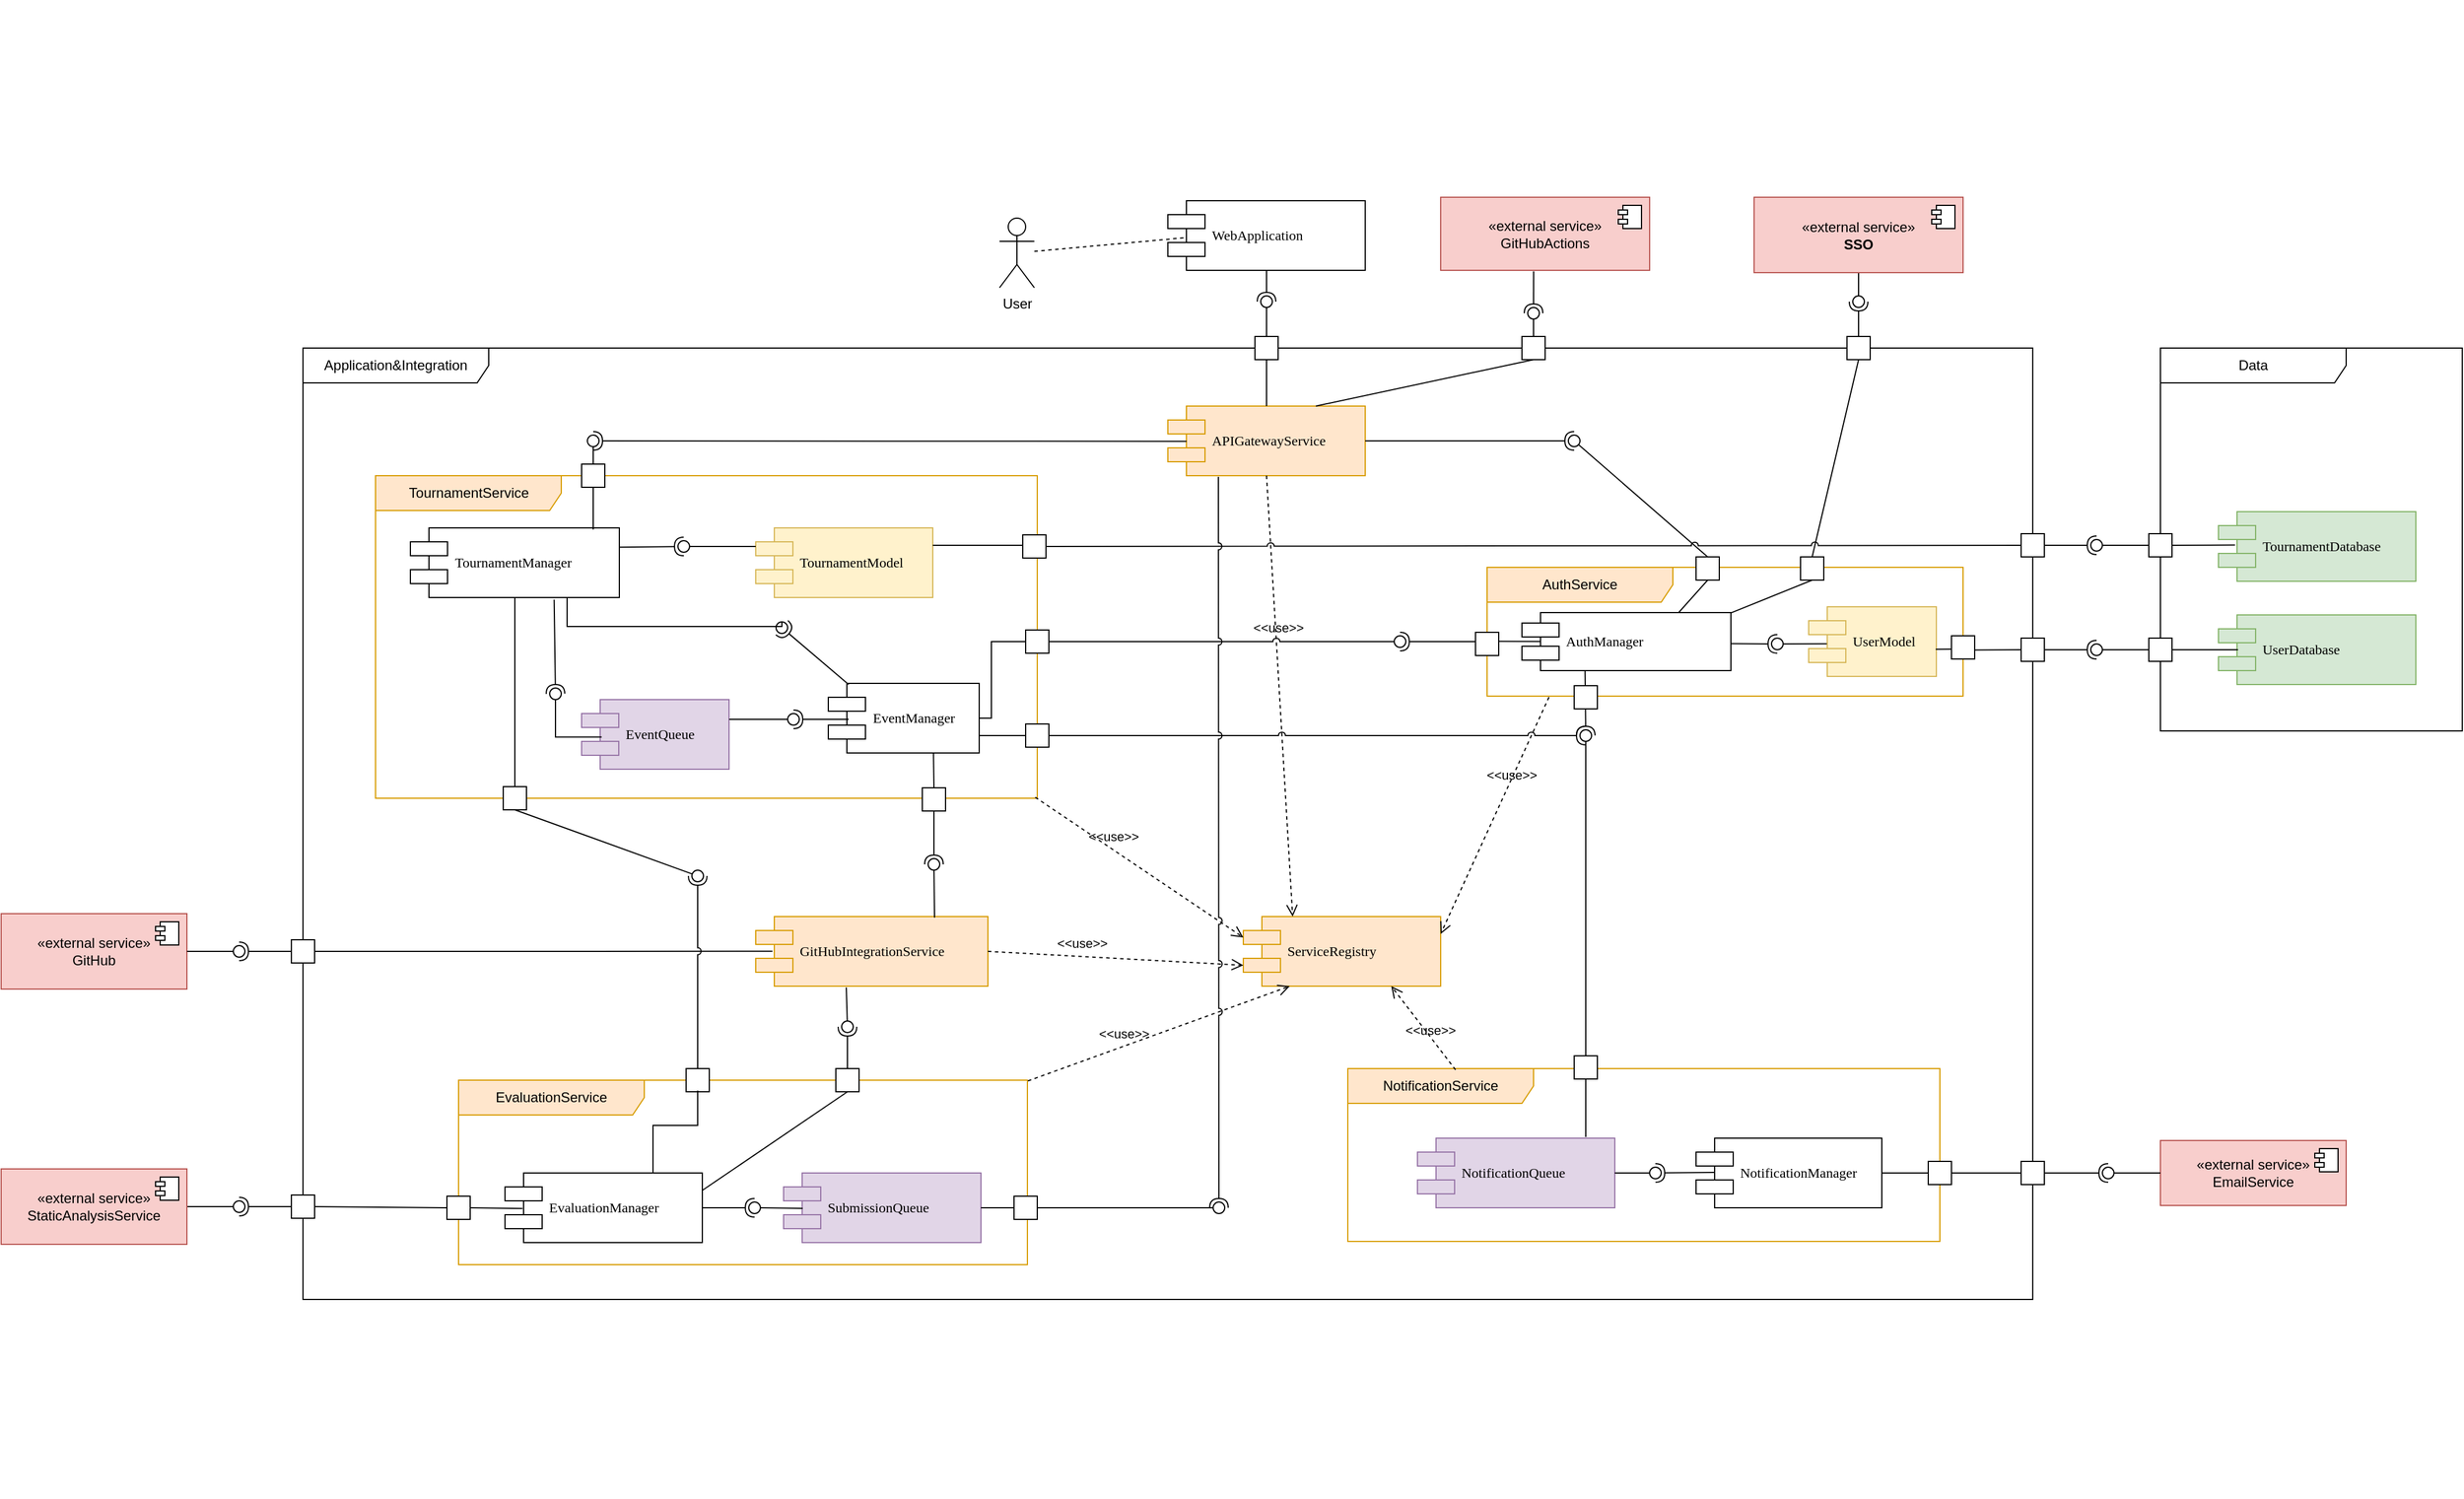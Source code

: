 <mxfile version="22.0.3" type="device">
  <diagram name="Page-1" id="5f0bae14-7c28-e335-631c-24af17079c00">
    <mxGraphModel dx="2092" dy="1504" grid="1" gridSize="10" guides="1" tooltips="1" connect="1" arrows="1" fold="1" page="1" pageScale="1" pageWidth="1100" pageHeight="850" background="none" math="0" shadow="0">
      <root>
        <mxCell id="0" />
        <mxCell id="1" parent="0" />
        <mxCell id="mmdkQ3DgxTQABvhwrMoQ-8" value="User" style="shape=umlActor;verticalLabelPosition=bottom;verticalAlign=top;html=1;outlineConnect=0;" parent="1" vertex="1">
          <mxGeometry x="660" y="-492" width="30" height="60" as="geometry" />
        </mxCell>
        <mxCell id="mmdkQ3DgxTQABvhwrMoQ-22" value="Application&amp;amp;Integration" style="shape=umlFrame;whiteSpace=wrap;html=1;pointerEvents=0;recursiveResize=0;container=1;collapsible=0;width=160;" parent="1" vertex="1">
          <mxGeometry x="60" y="-380" width="1490" height="820" as="geometry" />
        </mxCell>
        <mxCell id="mmdkQ3DgxTQABvhwrMoQ-7" value="APIGatewayService" style="shape=component;align=left;spacingLeft=36;rounded=0;shadow=0;comic=0;labelBackgroundColor=none;strokeWidth=1;fontFamily=Verdana;fontSize=12;html=1;fillColor=#ffe6cc;strokeColor=#d79b00;" parent="mmdkQ3DgxTQABvhwrMoQ-22" vertex="1">
          <mxGeometry x="745" y="50" width="170" height="60" as="geometry" />
        </mxCell>
        <mxCell id="mmdkQ3DgxTQABvhwrMoQ-5" value="GitHubIntegrationService" style="shape=component;align=left;spacingLeft=36;rounded=0;shadow=0;comic=0;labelBackgroundColor=none;strokeWidth=1;fontFamily=Verdana;fontSize=12;html=1;fillColor=#ffe6cc;strokeColor=#d79b00;" parent="mmdkQ3DgxTQABvhwrMoQ-22" vertex="1">
          <mxGeometry x="390" y="490" width="200" height="60" as="geometry" />
        </mxCell>
        <mxCell id="mmdkQ3DgxTQABvhwrMoQ-54" value="" style="ellipse;whiteSpace=wrap;html=1;align=center;aspect=fixed;fillColor=none;strokeColor=none;resizable=0;perimeter=centerPerimeter;rotatable=0;allowArrows=0;points=[];outlineConnect=1;" parent="mmdkQ3DgxTQABvhwrMoQ-22" vertex="1">
          <mxGeometry x="1310" y="490" width="10" height="10" as="geometry" />
        </mxCell>
        <mxCell id="ubvg3rel_VxKxt8CuiRT-38" value="" style="ellipse;whiteSpace=wrap;html=1;align=center;aspect=fixed;fillColor=none;strokeColor=none;resizable=0;perimeter=centerPerimeter;rotatable=0;allowArrows=0;points=[];outlineConnect=1;" parent="mmdkQ3DgxTQABvhwrMoQ-22" vertex="1">
          <mxGeometry x="1400" y="808" width="10" height="10" as="geometry" />
        </mxCell>
        <mxCell id="ubvg3rel_VxKxt8CuiRT-41" value="" style="ellipse;whiteSpace=wrap;html=1;align=center;aspect=fixed;fillColor=none;strokeColor=none;resizable=0;perimeter=centerPerimeter;rotatable=0;allowArrows=0;points=[];outlineConnect=1;" parent="mmdkQ3DgxTQABvhwrMoQ-22" vertex="1">
          <mxGeometry x="1400" y="798" width="10" height="10" as="geometry" />
        </mxCell>
        <mxCell id="ubvg3rel_VxKxt8CuiRT-51" value="" style="html=1;rounded=0;" parent="mmdkQ3DgxTQABvhwrMoQ-22" vertex="1">
          <mxGeometry x="1330" y="-10" width="20" height="20" as="geometry" />
        </mxCell>
        <mxCell id="mmdkQ3DgxTQABvhwrMoQ-55" value="" style="html=1;rounded=0;" parent="mmdkQ3DgxTQABvhwrMoQ-22" vertex="1">
          <mxGeometry x="820.0" y="-10" width="20" height="20" as="geometry" />
        </mxCell>
        <mxCell id="ubvg3rel_VxKxt8CuiRT-24" value="" style="html=1;rounded=0;" parent="mmdkQ3DgxTQABvhwrMoQ-22" vertex="1">
          <mxGeometry x="-10" y="730" width="20" height="20" as="geometry" />
        </mxCell>
        <mxCell id="ubvg3rel_VxKxt8CuiRT-14" value="" style="endArrow=none;html=1;rounded=0;exitX=1;exitY=0.5;exitDx=0;exitDy=0;entryX=0;entryY=0.5;entryDx=0;entryDy=0;" parent="mmdkQ3DgxTQABvhwrMoQ-22" source="ubvg3rel_VxKxt8CuiRT-24" target="mmdkQ3DgxTQABvhwrMoQ-101" edge="1">
          <mxGeometry width="50" height="50" relative="1" as="geometry">
            <mxPoint x="1200" y="652" as="sourcePoint" />
            <mxPoint x="1210" y="581" as="targetPoint" />
          </mxGeometry>
        </mxCell>
        <mxCell id="mmdkQ3DgxTQABvhwrMoQ-44" value="TournamentService" style="shape=umlFrame;whiteSpace=wrap;html=1;pointerEvents=0;recursiveResize=0;container=1;collapsible=0;width=160;fillColor=#ffe6cc;strokeColor=#d79b00;" parent="mmdkQ3DgxTQABvhwrMoQ-22" vertex="1">
          <mxGeometry x="62.5" y="110" width="570.0" height="278" as="geometry" />
        </mxCell>
        <mxCell id="39150e848f15840c-7" value="TournamentManager" style="shape=component;align=left;spacingLeft=36;rounded=0;shadow=0;comic=0;labelBackgroundColor=none;strokeWidth=1;fontFamily=Verdana;fontSize=12;html=1;" parent="mmdkQ3DgxTQABvhwrMoQ-44" vertex="1">
          <mxGeometry x="30" y="45" width="180" height="60" as="geometry" />
        </mxCell>
        <mxCell id="ubvg3rel_VxKxt8CuiRT-65" value="" style="ellipse;whiteSpace=wrap;html=1;align=center;aspect=fixed;fillColor=none;strokeColor=none;resizable=0;perimeter=centerPerimeter;rotatable=0;allowArrows=0;points=[];outlineConnect=1;" parent="mmdkQ3DgxTQABvhwrMoQ-44" vertex="1">
          <mxGeometry x="275" y="45" width="10" height="10" as="geometry" />
        </mxCell>
        <mxCell id="ubvg3rel_VxKxt8CuiRT-68" value="" style="ellipse;whiteSpace=wrap;html=1;align=center;aspect=fixed;fillColor=none;strokeColor=none;resizable=0;perimeter=centerPerimeter;rotatable=0;allowArrows=0;points=[];outlineConnect=1;" parent="mmdkQ3DgxTQABvhwrMoQ-44" vertex="1">
          <mxGeometry x="255" y="79" width="10" height="10" as="geometry" />
        </mxCell>
        <mxCell id="mmdkQ3DgxTQABvhwrMoQ-105" value="" style="html=1;rounded=0;" parent="mmdkQ3DgxTQABvhwrMoQ-44" vertex="1">
          <mxGeometry x="110" y="268" width="20" height="20" as="geometry" />
        </mxCell>
        <mxCell id="mmdkQ3DgxTQABvhwrMoQ-106" value="" style="endArrow=none;html=1;rounded=0;exitX=0.5;exitY=0;exitDx=0;exitDy=0;entryX=0.5;entryY=1;entryDx=0;entryDy=0;" parent="mmdkQ3DgxTQABvhwrMoQ-44" source="mmdkQ3DgxTQABvhwrMoQ-105" target="39150e848f15840c-7" edge="1">
          <mxGeometry width="50" height="50" relative="1" as="geometry">
            <mxPoint x="90" y="140" as="sourcePoint" />
            <mxPoint x="-25" y="65" as="targetPoint" />
          </mxGeometry>
        </mxCell>
        <mxCell id="ubvg3rel_VxKxt8CuiRT-81" value="EventManager" style="shape=component;align=left;spacingLeft=36;rounded=0;shadow=0;comic=0;labelBackgroundColor=none;strokeWidth=1;fontFamily=Verdana;fontSize=12;html=1;" parent="mmdkQ3DgxTQABvhwrMoQ-44" vertex="1">
          <mxGeometry x="390" y="179" width="130" height="60" as="geometry" />
        </mxCell>
        <mxCell id="ubvg3rel_VxKxt8CuiRT-83" value="EventQueue" style="shape=component;align=left;spacingLeft=36;rounded=0;shadow=0;comic=0;labelBackgroundColor=none;strokeWidth=1;fontFamily=Verdana;fontSize=12;html=1;fillColor=#e1d5e7;strokeColor=#9673a6;" parent="mmdkQ3DgxTQABvhwrMoQ-44" vertex="1">
          <mxGeometry x="177.5" y="193" width="127" height="60" as="geometry" />
        </mxCell>
        <mxCell id="ubvg3rel_VxKxt8CuiRT-84" value="" style="rounded=0;orthogonalLoop=1;jettySize=auto;html=1;endArrow=halfCircle;endFill=0;endSize=6;strokeWidth=1;sketch=0;exitX=0.688;exitY=1.031;exitDx=0;exitDy=0;exitPerimeter=0;" parent="mmdkQ3DgxTQABvhwrMoQ-44" source="39150e848f15840c-7" target="ubvg3rel_VxKxt8CuiRT-86" edge="1">
          <mxGeometry relative="1" as="geometry">
            <mxPoint x="175" y="188" as="sourcePoint" />
          </mxGeometry>
        </mxCell>
        <mxCell id="ubvg3rel_VxKxt8CuiRT-85" value="" style="rounded=0;orthogonalLoop=1;jettySize=auto;html=1;endArrow=oval;endFill=0;sketch=0;sourcePerimeterSpacing=0;targetPerimeterSpacing=0;endSize=10;exitX=0.136;exitY=0.537;exitDx=0;exitDy=0;exitPerimeter=0;edgeStyle=orthogonalEdgeStyle;" parent="mmdkQ3DgxTQABvhwrMoQ-44" source="ubvg3rel_VxKxt8CuiRT-83" target="ubvg3rel_VxKxt8CuiRT-86" edge="1">
          <mxGeometry relative="1" as="geometry">
            <mxPoint x="135" y="188" as="sourcePoint" />
            <Array as="points">
              <mxPoint x="155" y="225" />
            </Array>
          </mxGeometry>
        </mxCell>
        <mxCell id="ubvg3rel_VxKxt8CuiRT-86" value="" style="ellipse;whiteSpace=wrap;html=1;align=center;aspect=fixed;fillColor=none;strokeColor=none;resizable=0;perimeter=centerPerimeter;rotatable=0;allowArrows=0;points=[];outlineConnect=1;" parent="mmdkQ3DgxTQABvhwrMoQ-44" vertex="1">
          <mxGeometry x="150" y="183" width="10" height="10" as="geometry" />
        </mxCell>
        <mxCell id="ubvg3rel_VxKxt8CuiRT-87" value="" style="rounded=0;orthogonalLoop=1;jettySize=auto;html=1;endArrow=halfCircle;endFill=0;endSize=6;strokeWidth=1;sketch=0;" parent="mmdkQ3DgxTQABvhwrMoQ-44" target="ubvg3rel_VxKxt8CuiRT-89" edge="1">
          <mxGeometry relative="1" as="geometry">
            <mxPoint x="407.5" y="210" as="sourcePoint" />
          </mxGeometry>
        </mxCell>
        <mxCell id="ubvg3rel_VxKxt8CuiRT-88" value="" style="rounded=0;orthogonalLoop=1;jettySize=auto;html=1;endArrow=oval;endFill=0;sketch=0;sourcePerimeterSpacing=0;targetPerimeterSpacing=0;endSize=10;exitX=1.001;exitY=0.284;exitDx=0;exitDy=0;exitPerimeter=0;" parent="mmdkQ3DgxTQABvhwrMoQ-44" source="ubvg3rel_VxKxt8CuiRT-83" target="ubvg3rel_VxKxt8CuiRT-89" edge="1">
          <mxGeometry relative="1" as="geometry">
            <mxPoint x="307.5" y="210" as="sourcePoint" />
          </mxGeometry>
        </mxCell>
        <mxCell id="ubvg3rel_VxKxt8CuiRT-89" value="" style="ellipse;whiteSpace=wrap;html=1;align=center;aspect=fixed;fillColor=none;strokeColor=none;resizable=0;perimeter=centerPerimeter;rotatable=0;allowArrows=0;points=[];outlineConnect=1;" parent="mmdkQ3DgxTQABvhwrMoQ-44" vertex="1">
          <mxGeometry x="355" y="205" width="10" height="10" as="geometry" />
        </mxCell>
        <mxCell id="ubvg3rel_VxKxt8CuiRT-91" value="" style="rounded=0;orthogonalLoop=1;jettySize=auto;html=1;endArrow=halfCircle;endFill=0;endSize=6;strokeWidth=1;sketch=0;exitX=0.135;exitY=0.016;exitDx=0;exitDy=0;exitPerimeter=0;" parent="mmdkQ3DgxTQABvhwrMoQ-44" source="ubvg3rel_VxKxt8CuiRT-81" target="ubvg3rel_VxKxt8CuiRT-93" edge="1">
          <mxGeometry relative="1" as="geometry">
            <mxPoint x="526" y="35" as="sourcePoint" />
          </mxGeometry>
        </mxCell>
        <mxCell id="ubvg3rel_VxKxt8CuiRT-92" value="" style="rounded=0;orthogonalLoop=1;jettySize=auto;html=1;endArrow=oval;endFill=0;sketch=0;sourcePerimeterSpacing=0;targetPerimeterSpacing=0;endSize=10;exitX=0.75;exitY=1;exitDx=0;exitDy=0;edgeStyle=orthogonalEdgeStyle;" parent="mmdkQ3DgxTQABvhwrMoQ-44" source="39150e848f15840c-7" target="ubvg3rel_VxKxt8CuiRT-93" edge="1">
          <mxGeometry relative="1" as="geometry">
            <mxPoint x="486" y="35" as="sourcePoint" />
            <Array as="points">
              <mxPoint x="165" y="130" />
              <mxPoint x="350" y="130" />
            </Array>
          </mxGeometry>
        </mxCell>
        <mxCell id="ubvg3rel_VxKxt8CuiRT-93" value="" style="ellipse;whiteSpace=wrap;html=1;align=center;aspect=fixed;fillColor=none;strokeColor=none;resizable=0;perimeter=centerPerimeter;rotatable=0;allowArrows=0;points=[];outlineConnect=1;" parent="mmdkQ3DgxTQABvhwrMoQ-44" vertex="1">
          <mxGeometry x="345" y="126" width="10" height="10" as="geometry" />
        </mxCell>
        <mxCell id="4cuxGvbS_4BrSIJYP33n-103" value="" style="html=1;rounded=0;" parent="mmdkQ3DgxTQABvhwrMoQ-44" vertex="1">
          <mxGeometry x="557.5" y="51" width="20" height="20" as="geometry" />
        </mxCell>
        <mxCell id="4cuxGvbS_4BrSIJYP33n-108" value="" style="ellipse;whiteSpace=wrap;html=1;align=center;aspect=fixed;fillColor=none;strokeColor=none;resizable=0;perimeter=centerPerimeter;rotatable=0;allowArrows=0;points=[];outlineConnect=1;" parent="mmdkQ3DgxTQABvhwrMoQ-44" vertex="1">
          <mxGeometry x="380" y="56" width="10" height="10" as="geometry" />
        </mxCell>
        <mxCell id="hIF5-wNlFr5nMB-mbWGY-1" value="TournamentModel" style="shape=component;align=left;spacingLeft=36;rounded=0;shadow=0;comic=0;labelBackgroundColor=none;strokeWidth=1;fontFamily=Verdana;fontSize=12;html=1;fillColor=#fff2cc;strokeColor=#d6b656;" parent="mmdkQ3DgxTQABvhwrMoQ-44" vertex="1">
          <mxGeometry x="327.5" y="45" width="152.5" height="60" as="geometry" />
        </mxCell>
        <mxCell id="hIF5-wNlFr5nMB-mbWGY-2" value="" style="rounded=0;orthogonalLoop=1;jettySize=auto;html=1;endArrow=halfCircle;endFill=0;endSize=6;strokeWidth=1;sketch=0;exitX=1.001;exitY=0.277;exitDx=0;exitDy=0;exitPerimeter=0;" parent="mmdkQ3DgxTQABvhwrMoQ-44" source="39150e848f15840c-7" target="hIF5-wNlFr5nMB-mbWGY-4" edge="1">
          <mxGeometry relative="1" as="geometry">
            <mxPoint x="209.46" y="60.58" as="sourcePoint" />
          </mxGeometry>
        </mxCell>
        <mxCell id="hIF5-wNlFr5nMB-mbWGY-3" value="" style="rounded=0;orthogonalLoop=1;jettySize=auto;html=1;endArrow=oval;endFill=0;sketch=0;sourcePerimeterSpacing=0;targetPerimeterSpacing=0;endSize=10;" parent="mmdkQ3DgxTQABvhwrMoQ-44" target="hIF5-wNlFr5nMB-mbWGY-4" edge="1">
          <mxGeometry relative="1" as="geometry">
            <mxPoint x="327.5" y="61" as="sourcePoint" />
          </mxGeometry>
        </mxCell>
        <mxCell id="hIF5-wNlFr5nMB-mbWGY-4" value="" style="ellipse;whiteSpace=wrap;html=1;align=center;aspect=fixed;fillColor=none;strokeColor=none;resizable=0;perimeter=centerPerimeter;rotatable=0;allowArrows=0;points=[];outlineConnect=1;" parent="mmdkQ3DgxTQABvhwrMoQ-44" vertex="1">
          <mxGeometry x="260.5" y="56" width="10" height="10" as="geometry" />
        </mxCell>
        <mxCell id="mmdkQ3DgxTQABvhwrMoQ-51" value="EvaluationService" style="shape=umlFrame;whiteSpace=wrap;html=1;pointerEvents=0;recursiveResize=0;container=1;collapsible=0;width=160;fillColor=#ffe6cc;strokeColor=#d79b00;" parent="mmdkQ3DgxTQABvhwrMoQ-22" vertex="1">
          <mxGeometry x="134" y="631" width="490" height="159" as="geometry" />
        </mxCell>
        <mxCell id="mmdkQ3DgxTQABvhwrMoQ-4" value="SubmissionQueue" style="shape=component;align=left;spacingLeft=36;rounded=0;shadow=0;comic=0;labelBackgroundColor=none;strokeWidth=1;fontFamily=Verdana;fontSize=12;html=1;fillColor=#e1d5e7;strokeColor=#9673a6;" parent="mmdkQ3DgxTQABvhwrMoQ-51" vertex="1">
          <mxGeometry x="280" y="80" width="170" height="60" as="geometry" />
        </mxCell>
        <mxCell id="mmdkQ3DgxTQABvhwrMoQ-2" value="EvaluationManager" style="shape=component;align=left;spacingLeft=36;rounded=0;shadow=0;comic=0;labelBackgroundColor=none;strokeWidth=1;fontFamily=Verdana;fontSize=12;html=1;" parent="mmdkQ3DgxTQABvhwrMoQ-51" vertex="1">
          <mxGeometry x="40" y="80" width="170" height="60" as="geometry" />
        </mxCell>
        <mxCell id="mmdkQ3DgxTQABvhwrMoQ-101" value="" style="html=1;rounded=0;" parent="mmdkQ3DgxTQABvhwrMoQ-51" vertex="1">
          <mxGeometry x="-10" y="100" width="20" height="20" as="geometry" />
        </mxCell>
        <mxCell id="mmdkQ3DgxTQABvhwrMoQ-107" value="" style="endArrow=none;html=1;rounded=0;entryX=1;entryY=0.5;entryDx=0;entryDy=0;exitX=0.089;exitY=0.511;exitDx=0;exitDy=0;exitPerimeter=0;" parent="mmdkQ3DgxTQABvhwrMoQ-51" source="mmdkQ3DgxTQABvhwrMoQ-2" target="mmdkQ3DgxTQABvhwrMoQ-101" edge="1">
          <mxGeometry width="50" height="50" relative="1" as="geometry">
            <mxPoint x="50" y="240" as="sourcePoint" />
            <mxPoint x="-65" y="165" as="targetPoint" />
          </mxGeometry>
        </mxCell>
        <mxCell id="ubvg3rel_VxKxt8CuiRT-44" value="" style="rounded=0;orthogonalLoop=1;jettySize=auto;html=1;endArrow=halfCircle;endFill=0;endSize=6;strokeWidth=1;sketch=0;exitX=1;exitY=0.5;exitDx=0;exitDy=0;" parent="mmdkQ3DgxTQABvhwrMoQ-51" source="mmdkQ3DgxTQABvhwrMoQ-2" target="ubvg3rel_VxKxt8CuiRT-46" edge="1">
          <mxGeometry relative="1" as="geometry">
            <mxPoint x="300" y="141" as="sourcePoint" />
          </mxGeometry>
        </mxCell>
        <mxCell id="ubvg3rel_VxKxt8CuiRT-45" value="" style="rounded=0;orthogonalLoop=1;jettySize=auto;html=1;endArrow=oval;endFill=0;sketch=0;sourcePerimeterSpacing=0;targetPerimeterSpacing=0;endSize=10;exitX=0.097;exitY=0.508;exitDx=0;exitDy=0;exitPerimeter=0;" parent="mmdkQ3DgxTQABvhwrMoQ-51" source="mmdkQ3DgxTQABvhwrMoQ-4" target="ubvg3rel_VxKxt8CuiRT-46" edge="1">
          <mxGeometry relative="1" as="geometry">
            <mxPoint x="260" y="141" as="sourcePoint" />
          </mxGeometry>
        </mxCell>
        <mxCell id="ubvg3rel_VxKxt8CuiRT-46" value="" style="ellipse;whiteSpace=wrap;html=1;align=center;aspect=fixed;fillColor=none;strokeColor=none;resizable=0;perimeter=centerPerimeter;rotatable=0;allowArrows=0;points=[];outlineConnect=1;" parent="mmdkQ3DgxTQABvhwrMoQ-51" vertex="1">
          <mxGeometry x="250" y="105" width="10" height="10" as="geometry" />
        </mxCell>
        <mxCell id="ubvg3rel_VxKxt8CuiRT-15" value="" style="html=1;rounded=0;" parent="mmdkQ3DgxTQABvhwrMoQ-51" vertex="1">
          <mxGeometry x="196" y="-10" width="20" height="20" as="geometry" />
        </mxCell>
        <mxCell id="ubvg3rel_VxKxt8CuiRT-16" value="" style="endArrow=none;html=1;rounded=0;edgeStyle=orthogonalEdgeStyle;entryX=0.75;entryY=0;entryDx=0;entryDy=0;" parent="mmdkQ3DgxTQABvhwrMoQ-51" target="mmdkQ3DgxTQABvhwrMoQ-2" edge="1">
          <mxGeometry width="50" height="50" relative="1" as="geometry">
            <mxPoint x="206" y="9" as="sourcePoint" />
            <mxPoint x="210" y="105" as="targetPoint" />
            <Array as="points">
              <mxPoint x="206" y="39" />
              <mxPoint x="167" y="39" />
            </Array>
          </mxGeometry>
        </mxCell>
        <mxCell id="mmdkQ3DgxTQABvhwrMoQ-111" value="" style="html=1;rounded=0;" parent="mmdkQ3DgxTQABvhwrMoQ-51" vertex="1">
          <mxGeometry x="325" y="-10" width="20" height="20" as="geometry" />
        </mxCell>
        <mxCell id="ubvg3rel_VxKxt8CuiRT-62" value="" style="endArrow=none;html=1;rounded=0;entryX=1;entryY=0.25;entryDx=0;entryDy=0;exitX=0.5;exitY=1;exitDx=0;exitDy=0;" parent="mmdkQ3DgxTQABvhwrMoQ-51" source="mmdkQ3DgxTQABvhwrMoQ-111" target="mmdkQ3DgxTQABvhwrMoQ-2" edge="1">
          <mxGeometry width="50" height="50" relative="1" as="geometry">
            <mxPoint x="230" y="-250" as="sourcePoint" />
            <mxPoint x="97" y="-405" as="targetPoint" />
          </mxGeometry>
        </mxCell>
        <mxCell id="ubvg3rel_VxKxt8CuiRT-71" value="" style="ellipse;whiteSpace=wrap;html=1;align=center;aspect=fixed;fillColor=none;strokeColor=none;resizable=0;perimeter=centerPerimeter;rotatable=0;allowArrows=0;points=[];outlineConnect=1;" parent="mmdkQ3DgxTQABvhwrMoQ-22" vertex="1">
          <mxGeometry x="627.5" y="253" width="10" height="10" as="geometry" />
        </mxCell>
        <mxCell id="ubvg3rel_VxKxt8CuiRT-97" value="" style="ellipse;whiteSpace=wrap;html=1;align=center;aspect=fixed;fillColor=none;strokeColor=none;resizable=0;perimeter=centerPerimeter;rotatable=0;allowArrows=0;points=[];outlineConnect=1;" parent="mmdkQ3DgxTQABvhwrMoQ-22" vertex="1">
          <mxGeometry x="502.5" y="401" width="10" height="10" as="geometry" />
        </mxCell>
        <mxCell id="ubvg3rel_VxKxt8CuiRT-94" value="" style="html=1;rounded=0;" parent="mmdkQ3DgxTQABvhwrMoQ-22" vertex="1">
          <mxGeometry x="533.5" y="379" width="20" height="20" as="geometry" />
        </mxCell>
        <mxCell id="ubvg3rel_VxKxt8CuiRT-105" value="" style="endArrow=none;html=1;rounded=0;entryX=0.697;entryY=1.002;entryDx=0;entryDy=0;entryPerimeter=0;exitX=0.5;exitY=0;exitDx=0;exitDy=0;" parent="mmdkQ3DgxTQABvhwrMoQ-22" source="ubvg3rel_VxKxt8CuiRT-94" target="ubvg3rel_VxKxt8CuiRT-81" edge="1">
          <mxGeometry width="50" height="50" relative="1" as="geometry">
            <mxPoint x="543.5" y="376" as="sourcePoint" />
            <mxPoint x="562.5" y="295" as="targetPoint" />
          </mxGeometry>
        </mxCell>
        <mxCell id="ubvg3rel_VxKxt8CuiRT-132" value="" style="html=1;rounded=0;" parent="mmdkQ3DgxTQABvhwrMoQ-22" vertex="1">
          <mxGeometry x="622.5" y="324" width="20" height="20" as="geometry" />
        </mxCell>
        <mxCell id="ubvg3rel_VxKxt8CuiRT-134" value="" style="endArrow=none;html=1;rounded=0;exitX=0;exitY=0.5;exitDx=0;exitDy=0;entryX=1;entryY=0.75;entryDx=0;entryDy=0;" parent="mmdkQ3DgxTQABvhwrMoQ-22" source="ubvg3rel_VxKxt8CuiRT-132" target="ubvg3rel_VxKxt8CuiRT-81" edge="1">
          <mxGeometry width="50" height="50" relative="1" as="geometry">
            <mxPoint x="592.5" y="366" as="sourcePoint" />
            <mxPoint x="535.5" y="365" as="targetPoint" />
          </mxGeometry>
        </mxCell>
        <mxCell id="mmdkQ3DgxTQABvhwrMoQ-48" value="NotificationService" style="shape=umlFrame;whiteSpace=wrap;html=1;pointerEvents=0;recursiveResize=0;container=1;collapsible=0;width=160;fillColor=#ffe6cc;strokeColor=#d79b00;" parent="mmdkQ3DgxTQABvhwrMoQ-22" vertex="1">
          <mxGeometry x="900" y="621" width="510" height="149" as="geometry" />
        </mxCell>
        <mxCell id="mmdkQ3DgxTQABvhwrMoQ-47" value="NotificationQueue" style="shape=component;align=left;spacingLeft=36;rounded=0;shadow=0;comic=0;labelBackgroundColor=none;strokeWidth=1;fontFamily=Verdana;fontSize=12;html=1;fillColor=#e1d5e7;strokeColor=#9673a6;" parent="mmdkQ3DgxTQABvhwrMoQ-48" vertex="1">
          <mxGeometry x="60" y="60" width="170" height="60" as="geometry" />
        </mxCell>
        <mxCell id="mmdkQ3DgxTQABvhwrMoQ-3" value="NotificationManager" style="shape=component;align=left;spacingLeft=36;rounded=0;shadow=0;comic=0;labelBackgroundColor=none;strokeWidth=1;fontFamily=Verdana;fontSize=12;html=1;" parent="mmdkQ3DgxTQABvhwrMoQ-48" vertex="1">
          <mxGeometry x="300" y="60" width="160" height="60" as="geometry" />
        </mxCell>
        <mxCell id="mmdkQ3DgxTQABvhwrMoQ-100" value="" style="html=1;rounded=0;" parent="mmdkQ3DgxTQABvhwrMoQ-48" vertex="1">
          <mxGeometry x="195" y="-11" width="20" height="20" as="geometry" />
        </mxCell>
        <mxCell id="mmdkQ3DgxTQABvhwrMoQ-109" value="" style="endArrow=none;html=1;rounded=0;entryX=0.5;entryY=1;entryDx=0;entryDy=0;" parent="mmdkQ3DgxTQABvhwrMoQ-48" target="mmdkQ3DgxTQABvhwrMoQ-100" edge="1">
          <mxGeometry width="50" height="50" relative="1" as="geometry">
            <mxPoint x="205" y="59" as="sourcePoint" />
            <mxPoint x="-65" y="65" as="targetPoint" />
          </mxGeometry>
        </mxCell>
        <mxCell id="ubvg3rel_VxKxt8CuiRT-109" value="" style="html=1;rounded=0;" parent="mmdkQ3DgxTQABvhwrMoQ-48" vertex="1">
          <mxGeometry x="500" y="80" width="20" height="20" as="geometry" />
        </mxCell>
        <mxCell id="ubvg3rel_VxKxt8CuiRT-116" value="" style="endArrow=none;html=1;rounded=0;exitX=0;exitY=0.5;exitDx=0;exitDy=0;entryX=1;entryY=0.5;entryDx=0;entryDy=0;" parent="mmdkQ3DgxTQABvhwrMoQ-48" source="ubvg3rel_VxKxt8CuiRT-109" target="mmdkQ3DgxTQABvhwrMoQ-3" edge="1">
          <mxGeometry width="50" height="50" relative="1" as="geometry">
            <mxPoint x="540" y="176" as="sourcePoint" />
            <mxPoint x="483" y="175" as="targetPoint" />
          </mxGeometry>
        </mxCell>
        <mxCell id="ubvg3rel_VxKxt8CuiRT-47" value="" style="rounded=0;orthogonalLoop=1;jettySize=auto;html=1;endArrow=halfCircle;endFill=0;endSize=6;strokeWidth=1;sketch=0;exitX=0.097;exitY=0.492;exitDx=0;exitDy=0;exitPerimeter=0;" parent="mmdkQ3DgxTQABvhwrMoQ-22" source="mmdkQ3DgxTQABvhwrMoQ-3" target="ubvg3rel_VxKxt8CuiRT-49" edge="1">
          <mxGeometry relative="1" as="geometry">
            <mxPoint x="1141" y="1012" as="sourcePoint" />
          </mxGeometry>
        </mxCell>
        <mxCell id="ubvg3rel_VxKxt8CuiRT-48" value="" style="rounded=0;orthogonalLoop=1;jettySize=auto;html=1;endArrow=oval;endFill=0;sketch=0;sourcePerimeterSpacing=0;targetPerimeterSpacing=0;endSize=10;exitX=1;exitY=0.5;exitDx=0;exitDy=0;" parent="mmdkQ3DgxTQABvhwrMoQ-22" source="mmdkQ3DgxTQABvhwrMoQ-47" target="ubvg3rel_VxKxt8CuiRT-49" edge="1">
          <mxGeometry relative="1" as="geometry">
            <mxPoint x="1055" y="1013" as="sourcePoint" />
          </mxGeometry>
        </mxCell>
        <mxCell id="ubvg3rel_VxKxt8CuiRT-49" value="" style="ellipse;whiteSpace=wrap;html=1;align=center;aspect=fixed;fillColor=none;strokeColor=none;resizable=0;perimeter=centerPerimeter;rotatable=0;allowArrows=0;points=[];outlineConnect=1;" parent="mmdkQ3DgxTQABvhwrMoQ-22" vertex="1">
          <mxGeometry x="1160" y="706" width="10" height="10" as="geometry" />
        </mxCell>
        <mxCell id="mmdkQ3DgxTQABvhwrMoQ-97" value="" style="ellipse;whiteSpace=wrap;html=1;align=center;aspect=fixed;fillColor=none;strokeColor=none;resizable=0;perimeter=centerPerimeter;rotatable=0;allowArrows=0;points=[];outlineConnect=1;" parent="mmdkQ3DgxTQABvhwrMoQ-22" vertex="1">
          <mxGeometry x="730" y="849" width="10" height="10" as="geometry" />
        </mxCell>
        <mxCell id="4cuxGvbS_4BrSIJYP33n-131" value="" style="endArrow=none;html=1;rounded=0;exitX=0.5;exitY=1;exitDx=0;exitDy=0;entryX=0.5;entryY=0;entryDx=0;entryDy=0;" parent="mmdkQ3DgxTQABvhwrMoQ-22" source="mmdkQ3DgxTQABvhwrMoQ-55" target="mmdkQ3DgxTQABvhwrMoQ-7" edge="1">
          <mxGeometry width="50" height="50" relative="1" as="geometry">
            <mxPoint x="1050" y="250" as="sourcePoint" />
            <mxPoint x="1100" y="200" as="targetPoint" />
          </mxGeometry>
        </mxCell>
        <mxCell id="4cuxGvbS_4BrSIJYP33n-134" value="" style="ellipse;whiteSpace=wrap;html=1;align=center;aspect=fixed;fillColor=none;strokeColor=none;resizable=0;perimeter=centerPerimeter;rotatable=0;allowArrows=0;points=[];outlineConnect=1;" parent="mmdkQ3DgxTQABvhwrMoQ-22" vertex="1">
          <mxGeometry x="1360" y="75" width="10" height="10" as="geometry" />
        </mxCell>
        <mxCell id="mmdkQ3DgxTQABvhwrMoQ-69" value="" style="html=1;rounded=0;" parent="mmdkQ3DgxTQABvhwrMoQ-22" vertex="1">
          <mxGeometry x="240" y="100" width="20" height="20" as="geometry" />
        </mxCell>
        <mxCell id="mmdkQ3DgxTQABvhwrMoQ-70" value="" style="endArrow=none;html=1;rounded=0;exitX=0.5;exitY=1;exitDx=0;exitDy=0;entryX=0.875;entryY=0.022;entryDx=0;entryDy=0;entryPerimeter=0;" parent="mmdkQ3DgxTQABvhwrMoQ-22" source="mmdkQ3DgxTQABvhwrMoQ-69" target="39150e848f15840c-7" edge="1">
          <mxGeometry width="50" height="50" relative="1" as="geometry">
            <mxPoint x="92.5" y="235" as="sourcePoint" />
            <mxPoint x="119.5" y="185" as="targetPoint" />
          </mxGeometry>
        </mxCell>
        <mxCell id="4cuxGvbS_4BrSIJYP33n-102" value="ServiceRegistry" style="shape=component;align=left;spacingLeft=36;rounded=0;shadow=0;comic=0;labelBackgroundColor=none;strokeWidth=1;fontFamily=Verdana;fontSize=12;html=1;fillColor=#ffe6cc;strokeColor=#d79b00;" parent="mmdkQ3DgxTQABvhwrMoQ-22" vertex="1">
          <mxGeometry x="810" y="490" width="170" height="60" as="geometry" />
        </mxCell>
        <mxCell id="4cuxGvbS_4BrSIJYP33n-140" value="" style="ellipse;whiteSpace=wrap;html=1;align=center;aspect=fixed;fillColor=none;strokeColor=none;resizable=0;perimeter=centerPerimeter;rotatable=0;allowArrows=0;points=[];outlineConnect=1;" parent="mmdkQ3DgxTQABvhwrMoQ-22" vertex="1">
          <mxGeometry x="1140" y="256" width="10" height="10" as="geometry" />
        </mxCell>
        <mxCell id="4cuxGvbS_4BrSIJYP33n-147" value="" style="ellipse;whiteSpace=wrap;html=1;align=center;aspect=fixed;fillColor=none;strokeColor=none;resizable=0;perimeter=centerPerimeter;rotatable=0;allowArrows=0;points=[];outlineConnect=1;" parent="mmdkQ3DgxTQABvhwrMoQ-22" vertex="1">
          <mxGeometry x="464" y="580" width="10" height="10" as="geometry" />
        </mxCell>
        <mxCell id="4cuxGvbS_4BrSIJYP33n-145" value="" style="rounded=0;orthogonalLoop=1;jettySize=auto;html=1;endArrow=halfCircle;endFill=0;endSize=6;strokeWidth=1;sketch=0;exitX=0.5;exitY=0;exitDx=0;exitDy=0;" parent="mmdkQ3DgxTQABvhwrMoQ-22" source="mmdkQ3DgxTQABvhwrMoQ-111" target="4cuxGvbS_4BrSIJYP33n-147" edge="1">
          <mxGeometry relative="1" as="geometry">
            <mxPoint x="540" y="575" as="sourcePoint" />
          </mxGeometry>
        </mxCell>
        <mxCell id="4cuxGvbS_4BrSIJYP33n-146" value="" style="rounded=0;orthogonalLoop=1;jettySize=auto;html=1;endArrow=oval;endFill=0;sketch=0;sourcePerimeterSpacing=0;targetPerimeterSpacing=0;endSize=10;exitX=0.39;exitY=1.018;exitDx=0;exitDy=0;exitPerimeter=0;" parent="mmdkQ3DgxTQABvhwrMoQ-22" source="mmdkQ3DgxTQABvhwrMoQ-5" target="4cuxGvbS_4BrSIJYP33n-147" edge="1">
          <mxGeometry relative="1" as="geometry">
            <mxPoint x="500" y="575" as="sourcePoint" />
          </mxGeometry>
        </mxCell>
        <mxCell id="4cuxGvbS_4BrSIJYP33n-153" value="" style="ellipse;whiteSpace=wrap;html=1;align=center;aspect=fixed;fillColor=none;strokeColor=none;resizable=0;perimeter=centerPerimeter;rotatable=0;allowArrows=0;points=[];outlineConnect=1;" parent="mmdkQ3DgxTQABvhwrMoQ-22" vertex="1">
          <mxGeometry x="960" y="291" width="10" height="10" as="geometry" />
        </mxCell>
        <mxCell id="4cuxGvbS_4BrSIJYP33n-160" value="" style="endArrow=none;html=1;rounded=0;entryX=0.5;entryY=1;entryDx=0;entryDy=0;exitX=0.5;exitY=0;exitDx=0;exitDy=0;" parent="mmdkQ3DgxTQABvhwrMoQ-22" source="hIF5-wNlFr5nMB-mbWGY-23" target="ubvg3rel_VxKxt8CuiRT-51" edge="1">
          <mxGeometry width="50" height="50" relative="1" as="geometry">
            <mxPoint x="1350" y="220" as="sourcePoint" />
            <mxPoint x="1400" y="170" as="targetPoint" />
          </mxGeometry>
        </mxCell>
        <mxCell id="ubvg3rel_VxKxt8CuiRT-2" value="" style="html=1;rounded=0;" parent="mmdkQ3DgxTQABvhwrMoQ-22" vertex="1">
          <mxGeometry x="1050" y="-10" width="20" height="20" as="geometry" />
        </mxCell>
        <mxCell id="ubvg3rel_VxKxt8CuiRT-7" value="" style="html=1;rounded=0;" parent="mmdkQ3DgxTQABvhwrMoQ-22" vertex="1">
          <mxGeometry x="612.5" y="731" width="20" height="20" as="geometry" />
        </mxCell>
        <mxCell id="ubvg3rel_VxKxt8CuiRT-9" value="" style="endArrow=none;html=1;rounded=0;entryX=1;entryY=0.5;entryDx=0;entryDy=0;exitX=0;exitY=0.5;exitDx=0;exitDy=0;" parent="mmdkQ3DgxTQABvhwrMoQ-22" source="ubvg3rel_VxKxt8CuiRT-7" target="mmdkQ3DgxTQABvhwrMoQ-4" edge="1">
          <mxGeometry width="50" height="50" relative="1" as="geometry">
            <mxPoint x="63.59" y="766" as="sourcePoint" />
            <mxPoint x="204.0" y="880.22" as="targetPoint" />
          </mxGeometry>
        </mxCell>
        <mxCell id="4cuxGvbS_4BrSIJYP33n-171" value="" style="ellipse;whiteSpace=wrap;html=1;align=center;aspect=fixed;fillColor=none;strokeColor=none;resizable=0;perimeter=centerPerimeter;rotatable=0;allowArrows=0;points=[];outlineConnect=1;" parent="mmdkQ3DgxTQABvhwrMoQ-22" vertex="1">
          <mxGeometry x="784" y="736" width="10" height="10" as="geometry" />
        </mxCell>
        <mxCell id="4cuxGvbS_4BrSIJYP33n-170" value="" style="rounded=0;orthogonalLoop=1;jettySize=auto;html=1;endArrow=oval;endFill=0;sketch=0;sourcePerimeterSpacing=0;targetPerimeterSpacing=0;endSize=10;exitX=1;exitY=0.5;exitDx=0;exitDy=0;" parent="mmdkQ3DgxTQABvhwrMoQ-22" source="ubvg3rel_VxKxt8CuiRT-7" target="4cuxGvbS_4BrSIJYP33n-171" edge="1">
          <mxGeometry relative="1" as="geometry">
            <mxPoint x="850" y="475" as="sourcePoint" />
          </mxGeometry>
        </mxCell>
        <mxCell id="4cuxGvbS_4BrSIJYP33n-172" value="" style="endArrow=none;html=1;rounded=0;entryX=0.5;entryY=1;entryDx=0;entryDy=0;exitX=0.75;exitY=0;exitDx=0;exitDy=0;" parent="mmdkQ3DgxTQABvhwrMoQ-22" source="mmdkQ3DgxTQABvhwrMoQ-7" target="ubvg3rel_VxKxt8CuiRT-2" edge="1">
          <mxGeometry width="50" height="50" relative="1" as="geometry">
            <mxPoint x="930" y="100" as="sourcePoint" />
            <mxPoint x="980" y="50" as="targetPoint" />
          </mxGeometry>
        </mxCell>
        <mxCell id="4cuxGvbS_4BrSIJYP33n-173" value="&amp;lt;&amp;lt;use&amp;gt;&amp;gt;" style="endArrow=open;startArrow=none;endFill=0;startFill=0;endSize=8;html=1;verticalAlign=bottom;dashed=1;labelBackgroundColor=none;rounded=0;exitX=0.5;exitY=1;exitDx=0;exitDy=0;entryX=0.25;entryY=0;entryDx=0;entryDy=0;" parent="mmdkQ3DgxTQABvhwrMoQ-22" source="mmdkQ3DgxTQABvhwrMoQ-7" target="4cuxGvbS_4BrSIJYP33n-102" edge="1">
          <mxGeometry x="-0.263" y="2" width="160" relative="1" as="geometry">
            <mxPoint x="920" y="510" as="sourcePoint" />
            <mxPoint x="1080" y="510" as="targetPoint" />
            <Array as="points" />
            <mxPoint as="offset" />
          </mxGeometry>
        </mxCell>
        <mxCell id="4cuxGvbS_4BrSIJYP33n-174" value="&amp;lt;&amp;lt;use&amp;gt;&amp;gt;" style="endArrow=open;startArrow=none;endFill=0;startFill=0;endSize=8;html=1;verticalAlign=bottom;dashed=1;labelBackgroundColor=none;rounded=0;exitX=0.997;exitY=0.997;exitDx=0;exitDy=0;entryX=0;entryY=0.3;entryDx=0;entryDy=0;exitPerimeter=0;" parent="mmdkQ3DgxTQABvhwrMoQ-22" source="mmdkQ3DgxTQABvhwrMoQ-44" target="4cuxGvbS_4BrSIJYP33n-102" edge="1">
          <mxGeometry x="-0.263" y="2" width="160" relative="1" as="geometry">
            <mxPoint x="840" y="120" as="sourcePoint" />
            <mxPoint x="863" y="500" as="targetPoint" />
            <Array as="points" />
            <mxPoint as="offset" />
          </mxGeometry>
        </mxCell>
        <mxCell id="4cuxGvbS_4BrSIJYP33n-175" value="&amp;lt;&amp;lt;use&amp;gt;&amp;gt;" style="endArrow=open;startArrow=none;endFill=0;startFill=0;endSize=8;html=1;verticalAlign=bottom;dashed=1;labelBackgroundColor=none;rounded=0;exitX=1;exitY=0.5;exitDx=0;exitDy=0;entryX=0;entryY=0.7;entryDx=0;entryDy=0;" parent="mmdkQ3DgxTQABvhwrMoQ-22" source="mmdkQ3DgxTQABvhwrMoQ-5" target="4cuxGvbS_4BrSIJYP33n-102" edge="1">
          <mxGeometry x="-0.263" y="2" width="160" relative="1" as="geometry">
            <mxPoint x="850" y="130" as="sourcePoint" />
            <mxPoint x="873" y="510" as="targetPoint" />
            <Array as="points" />
            <mxPoint as="offset" />
          </mxGeometry>
        </mxCell>
        <mxCell id="4cuxGvbS_4BrSIJYP33n-177" value="&amp;lt;&amp;lt;use&amp;gt;&amp;gt;" style="endArrow=open;startArrow=none;endFill=0;startFill=0;endSize=8;html=1;verticalAlign=bottom;dashed=1;labelBackgroundColor=none;rounded=0;exitX=0.182;exitY=0.007;exitDx=0;exitDy=0;entryX=0.75;entryY=1;entryDx=0;entryDy=0;exitPerimeter=0;" parent="mmdkQ3DgxTQABvhwrMoQ-22" source="mmdkQ3DgxTQABvhwrMoQ-48" target="4cuxGvbS_4BrSIJYP33n-102" edge="1">
          <mxGeometry x="-0.263" y="2" width="160" relative="1" as="geometry">
            <mxPoint x="870" y="150" as="sourcePoint" />
            <mxPoint x="893" y="530" as="targetPoint" />
            <Array as="points" />
            <mxPoint as="offset" />
          </mxGeometry>
        </mxCell>
        <mxCell id="4cuxGvbS_4BrSIJYP33n-178" value="&amp;lt;&amp;lt;use&amp;gt;&amp;gt;" style="endArrow=open;startArrow=none;endFill=0;startFill=0;endSize=8;html=1;verticalAlign=bottom;dashed=1;labelBackgroundColor=none;rounded=0;entryX=1;entryY=0.25;entryDx=0;entryDy=0;exitX=0.13;exitY=1.008;exitDx=0;exitDy=0;exitPerimeter=0;" parent="mmdkQ3DgxTQABvhwrMoQ-22" source="hIF5-wNlFr5nMB-mbWGY-6" target="4cuxGvbS_4BrSIJYP33n-102" edge="1">
          <mxGeometry x="-0.263" y="2" width="160" relative="1" as="geometry">
            <mxPoint x="1080" y="310" as="sourcePoint" />
            <mxPoint x="903" y="540" as="targetPoint" />
            <Array as="points" />
            <mxPoint as="offset" />
          </mxGeometry>
        </mxCell>
        <mxCell id="4cuxGvbS_4BrSIJYP33n-156" value="" style="ellipse;whiteSpace=wrap;html=1;align=center;aspect=fixed;fillColor=none;strokeColor=none;resizable=0;perimeter=centerPerimeter;rotatable=0;allowArrows=0;points=[];outlineConnect=1;" parent="mmdkQ3DgxTQABvhwrMoQ-22" vertex="1">
          <mxGeometry x="1100" y="329" width="10" height="10" as="geometry" />
        </mxCell>
        <mxCell id="4cuxGvbS_4BrSIJYP33n-154" value="" style="rounded=0;orthogonalLoop=1;jettySize=auto;html=1;endArrow=halfCircle;endFill=0;endSize=6;strokeWidth=1;sketch=0;exitX=1;exitY=0.5;exitDx=0;exitDy=0;jumpStyle=arc;" parent="mmdkQ3DgxTQABvhwrMoQ-22" source="ubvg3rel_VxKxt8CuiRT-132" target="4cuxGvbS_4BrSIJYP33n-156" edge="1">
          <mxGeometry relative="1" as="geometry">
            <mxPoint x="1120" y="545" as="sourcePoint" />
          </mxGeometry>
        </mxCell>
        <mxCell id="4cuxGvbS_4BrSIJYP33n-161" value="" style="rounded=0;orthogonalLoop=1;jettySize=auto;html=1;endArrow=halfCircle;endFill=0;endSize=6;strokeWidth=1;sketch=0;exitX=0.302;exitY=1.008;exitDx=0;exitDy=0;exitPerimeter=0;" parent="mmdkQ3DgxTQABvhwrMoQ-22" source="39150e848f15840c-5" target="4cuxGvbS_4BrSIJYP33n-156" edge="1">
          <mxGeometry relative="1" as="geometry">
            <mxPoint x="1105" y="289" as="sourcePoint" />
            <mxPoint x="1100" y="354" as="targetPoint" />
          </mxGeometry>
        </mxCell>
        <mxCell id="4cuxGvbS_4BrSIJYP33n-155" value="" style="rounded=0;orthogonalLoop=1;jettySize=auto;html=1;endArrow=oval;endFill=0;sketch=0;sourcePerimeterSpacing=0;targetPerimeterSpacing=0;endSize=10;exitX=0.5;exitY=0;exitDx=0;exitDy=0;" parent="mmdkQ3DgxTQABvhwrMoQ-22" source="mmdkQ3DgxTQABvhwrMoQ-100" target="4cuxGvbS_4BrSIJYP33n-156" edge="1">
          <mxGeometry relative="1" as="geometry">
            <mxPoint x="1080" y="545" as="sourcePoint" />
          </mxGeometry>
        </mxCell>
        <mxCell id="mmdkQ3DgxTQABvhwrMoQ-95" value="" style="html=1;rounded=0;" parent="mmdkQ3DgxTQABvhwrMoQ-22" vertex="1">
          <mxGeometry x="622.5" y="243" width="20" height="20" as="geometry" />
        </mxCell>
        <mxCell id="mmdkQ3DgxTQABvhwrMoQ-96" value="" style="endArrow=none;html=1;rounded=0;entryX=1;entryY=0.5;entryDx=0;entryDy=0;edgeStyle=orthogonalEdgeStyle;exitX=0;exitY=0.5;exitDx=0;exitDy=0;" parent="mmdkQ3DgxTQABvhwrMoQ-22" source="mmdkQ3DgxTQABvhwrMoQ-95" target="ubvg3rel_VxKxt8CuiRT-81" edge="1">
          <mxGeometry width="50" height="50" relative="1" as="geometry">
            <mxPoint x="512.5" y="280" as="sourcePoint" />
            <mxPoint x="156.5" y="250.0" as="targetPoint" />
            <Array as="points">
              <mxPoint x="593" y="253" />
              <mxPoint x="593" y="319" />
            </Array>
          </mxGeometry>
        </mxCell>
        <mxCell id="hIF5-wNlFr5nMB-mbWGY-6" value="AuthService" style="shape=umlFrame;whiteSpace=wrap;html=1;pointerEvents=0;recursiveResize=0;container=1;collapsible=0;width=160;fillColor=#ffe6cc;strokeColor=#d79b00;" parent="mmdkQ3DgxTQABvhwrMoQ-22" vertex="1">
          <mxGeometry x="1020" y="189" width="410" height="111" as="geometry" />
        </mxCell>
        <mxCell id="39150e848f15840c-5" value="AuthManager" style="shape=component;align=left;spacingLeft=36;rounded=0;shadow=0;comic=0;labelBackgroundColor=none;strokeWidth=1;fontFamily=Verdana;fontSize=12;html=1;" parent="hIF5-wNlFr5nMB-mbWGY-6" vertex="1">
          <mxGeometry x="30" y="39" width="180" height="50" as="geometry" />
        </mxCell>
        <mxCell id="hIF5-wNlFr5nMB-mbWGY-13" value="UserModel" style="shape=component;align=left;spacingLeft=36;rounded=0;shadow=0;comic=0;labelBackgroundColor=none;strokeWidth=1;fontFamily=Verdana;fontSize=12;html=1;fillColor=#fff2cc;strokeColor=#d6b656;" parent="hIF5-wNlFr5nMB-mbWGY-6" vertex="1">
          <mxGeometry x="277" y="34" width="110" height="60" as="geometry" />
        </mxCell>
        <mxCell id="hIF5-wNlFr5nMB-mbWGY-14" value="" style="rounded=0;orthogonalLoop=1;jettySize=auto;html=1;endArrow=halfCircle;endFill=0;endSize=6;strokeWidth=1;sketch=0;exitX=0.998;exitY=0.534;exitDx=0;exitDy=0;exitPerimeter=0;" parent="hIF5-wNlFr5nMB-mbWGY-6" source="39150e848f15840c-5" target="hIF5-wNlFr5nMB-mbWGY-16" edge="1">
          <mxGeometry relative="1" as="geometry">
            <mxPoint x="270" y="39" as="sourcePoint" />
          </mxGeometry>
        </mxCell>
        <mxCell id="hIF5-wNlFr5nMB-mbWGY-15" value="" style="rounded=0;orthogonalLoop=1;jettySize=auto;html=1;endArrow=oval;endFill=0;sketch=0;sourcePerimeterSpacing=0;targetPerimeterSpacing=0;endSize=10;exitX=0.142;exitY=0.531;exitDx=0;exitDy=0;exitPerimeter=0;" parent="hIF5-wNlFr5nMB-mbWGY-6" source="hIF5-wNlFr5nMB-mbWGY-13" target="hIF5-wNlFr5nMB-mbWGY-16" edge="1">
          <mxGeometry relative="1" as="geometry">
            <mxPoint x="230" y="39" as="sourcePoint" />
          </mxGeometry>
        </mxCell>
        <mxCell id="hIF5-wNlFr5nMB-mbWGY-16" value="" style="ellipse;whiteSpace=wrap;html=1;align=center;aspect=fixed;fillColor=none;strokeColor=none;resizable=0;perimeter=centerPerimeter;rotatable=0;allowArrows=0;points=[];outlineConnect=1;" parent="hIF5-wNlFr5nMB-mbWGY-6" vertex="1">
          <mxGeometry x="245" y="61" width="10" height="10" as="geometry" />
        </mxCell>
        <mxCell id="hIF5-wNlFr5nMB-mbWGY-24" value="" style="html=1;rounded=0;" parent="hIF5-wNlFr5nMB-mbWGY-6" vertex="1">
          <mxGeometry x="180" y="-9" width="20" height="20" as="geometry" />
        </mxCell>
        <mxCell id="hIF5-wNlFr5nMB-mbWGY-25" value="" style="endArrow=none;html=1;rounded=0;entryX=0.5;entryY=1;entryDx=0;entryDy=0;exitX=0.75;exitY=0;exitDx=0;exitDy=0;" parent="hIF5-wNlFr5nMB-mbWGY-6" source="39150e848f15840c-5" target="hIF5-wNlFr5nMB-mbWGY-24" edge="1">
          <mxGeometry width="50" height="50" relative="1" as="geometry">
            <mxPoint x="230" y="21" as="sourcePoint" />
            <mxPoint x="190" y="21" as="targetPoint" />
          </mxGeometry>
        </mxCell>
        <mxCell id="hIF5-wNlFr5nMB-mbWGY-27" value="" style="html=1;rounded=0;" parent="hIF5-wNlFr5nMB-mbWGY-6" vertex="1">
          <mxGeometry x="-10" y="56" width="20" height="20" as="geometry" />
        </mxCell>
        <mxCell id="hIF5-wNlFr5nMB-mbWGY-28" value="" style="endArrow=none;html=1;rounded=0;entryX=0.977;entryY=0.388;entryDx=0;entryDy=0;exitX=0.09;exitY=0.498;exitDx=0;exitDy=0;exitPerimeter=0;entryPerimeter=0;" parent="hIF5-wNlFr5nMB-mbWGY-6" source="39150e848f15840c-5" target="hIF5-wNlFr5nMB-mbWGY-27" edge="1">
          <mxGeometry width="50" height="50" relative="1" as="geometry">
            <mxPoint x="-29" y="81" as="sourcePoint" />
            <mxPoint x="-69" y="81" as="targetPoint" />
          </mxGeometry>
        </mxCell>
        <mxCell id="hIF5-wNlFr5nMB-mbWGY-11" value="" style="html=1;rounded=0;" parent="mmdkQ3DgxTQABvhwrMoQ-22" vertex="1">
          <mxGeometry x="1095" y="291" width="20" height="20" as="geometry" />
        </mxCell>
        <mxCell id="hIF5-wNlFr5nMB-mbWGY-23" value="" style="html=1;rounded=0;" parent="mmdkQ3DgxTQABvhwrMoQ-22" vertex="1">
          <mxGeometry x="1290" y="180" width="20" height="20" as="geometry" />
        </mxCell>
        <mxCell id="hIF5-wNlFr5nMB-mbWGY-26" value="" style="endArrow=none;html=1;rounded=0;entryX=0.998;entryY=0.009;entryDx=0;entryDy=0;exitX=0.5;exitY=1;exitDx=0;exitDy=0;entryPerimeter=0;" parent="mmdkQ3DgxTQABvhwrMoQ-22" source="hIF5-wNlFr5nMB-mbWGY-23" target="39150e848f15840c-5" edge="1">
          <mxGeometry width="50" height="50" relative="1" as="geometry">
            <mxPoint x="1250" y="210" as="sourcePoint" />
            <mxPoint x="1210" y="210" as="targetPoint" />
          </mxGeometry>
        </mxCell>
        <mxCell id="hIF5-wNlFr5nMB-mbWGY-29" value="" style="rounded=0;orthogonalLoop=1;jettySize=auto;html=1;endArrow=oval;endFill=0;sketch=0;sourcePerimeterSpacing=0;targetPerimeterSpacing=0;endSize=10;exitX=0.5;exitY=0;exitDx=0;exitDy=0;" parent="mmdkQ3DgxTQABvhwrMoQ-22" edge="1">
          <mxGeometry relative="1" as="geometry">
            <mxPoint x="1210" y="180" as="sourcePoint" />
            <mxPoint x="1095" y="80" as="targetPoint" />
          </mxGeometry>
        </mxCell>
        <mxCell id="mmdkQ3DgxTQABvhwrMoQ-62" value="" style="ellipse;whiteSpace=wrap;html=1;align=center;aspect=fixed;fillColor=none;strokeColor=none;resizable=0;perimeter=centerPerimeter;rotatable=0;allowArrows=0;points=[];outlineConnect=1;" parent="1" vertex="1">
          <mxGeometry x="963" y="-495" width="10" height="10" as="geometry" />
        </mxCell>
        <mxCell id="ubvg3rel_VxKxt8CuiRT-4" value="" style="ellipse;whiteSpace=wrap;html=1;align=center;aspect=fixed;fillColor=none;strokeColor=none;resizable=0;perimeter=centerPerimeter;rotatable=0;allowArrows=0;points=[];outlineConnect=1;" parent="1" vertex="1">
          <mxGeometry x="1300" y="-680" width="10" height="10" as="geometry" />
        </mxCell>
        <mxCell id="ubvg3rel_VxKxt8CuiRT-13" value="" style="ellipse;whiteSpace=wrap;html=1;align=center;aspect=fixed;fillColor=none;strokeColor=none;resizable=0;perimeter=centerPerimeter;rotatable=0;allowArrows=0;points=[];outlineConnect=1;" parent="1" vertex="1">
          <mxGeometry x="1245" y="601" width="10" height="10" as="geometry" />
        </mxCell>
        <mxCell id="ubvg3rel_VxKxt8CuiRT-33" value="" style="rounded=0;orthogonalLoop=1;jettySize=auto;html=1;endArrow=halfCircle;endFill=0;endSize=6;strokeWidth=1;sketch=0;exitX=0;exitY=0.5;exitDx=0;exitDy=0;" parent="1" source="ubvg3rel_VxKxt8CuiRT-24" target="ubvg3rel_VxKxt8CuiRT-35" edge="1">
          <mxGeometry relative="1" as="geometry">
            <mxPoint x="1255" y="836" as="sourcePoint" />
          </mxGeometry>
        </mxCell>
        <mxCell id="ubvg3rel_VxKxt8CuiRT-34" value="" style="rounded=0;orthogonalLoop=1;jettySize=auto;html=1;endArrow=oval;endFill=0;sketch=0;sourcePerimeterSpacing=0;targetPerimeterSpacing=0;endSize=10;exitX=1;exitY=0.5;exitDx=0;exitDy=0;" parent="1" source="ubvg3rel_VxKxt8CuiRT-144" target="ubvg3rel_VxKxt8CuiRT-35" edge="1">
          <mxGeometry relative="1" as="geometry">
            <mxPoint x="1260" y="880" as="sourcePoint" />
          </mxGeometry>
        </mxCell>
        <mxCell id="ubvg3rel_VxKxt8CuiRT-35" value="" style="ellipse;whiteSpace=wrap;html=1;align=center;aspect=fixed;fillColor=none;strokeColor=none;resizable=0;perimeter=centerPerimeter;rotatable=0;allowArrows=0;points=[];outlineConnect=1;" parent="1" vertex="1">
          <mxGeometry y="355" width="10" height="10" as="geometry" />
        </mxCell>
        <mxCell id="ubvg3rel_VxKxt8CuiRT-52" value="" style="rounded=0;orthogonalLoop=1;jettySize=auto;html=1;endArrow=oval;endFill=0;sketch=0;sourcePerimeterSpacing=0;targetPerimeterSpacing=0;endSize=10;exitX=0.5;exitY=1;exitDx=0;exitDy=0;" parent="1" source="ubvg3rel_VxKxt8CuiRT-139" target="ubvg3rel_VxKxt8CuiRT-53" edge="1">
          <mxGeometry relative="1" as="geometry">
            <mxPoint x="1165" y="-589" as="sourcePoint" />
          </mxGeometry>
        </mxCell>
        <mxCell id="ubvg3rel_VxKxt8CuiRT-53" value="" style="ellipse;whiteSpace=wrap;html=1;align=center;aspect=fixed;fillColor=none;strokeColor=none;resizable=0;perimeter=centerPerimeter;rotatable=0;allowArrows=0;points=[];outlineConnect=1;" parent="1" vertex="1">
          <mxGeometry x="1395" y="-425" width="10" height="10" as="geometry" />
        </mxCell>
        <mxCell id="ubvg3rel_VxKxt8CuiRT-55" value="" style="rounded=0;orthogonalLoop=1;jettySize=auto;html=1;endArrow=halfCircle;endFill=0;endSize=6;strokeWidth=1;sketch=0;exitX=0.5;exitY=0;exitDx=0;exitDy=0;entryX=0.32;entryY=0.9;entryDx=0;entryDy=0;entryPerimeter=0;" parent="1" source="ubvg3rel_VxKxt8CuiRT-51" target="ubvg3rel_VxKxt8CuiRT-53" edge="1">
          <mxGeometry relative="1" as="geometry">
            <mxPoint x="1400" y="660" as="sourcePoint" />
            <mxPoint x="1315" y="610" as="targetPoint" />
          </mxGeometry>
        </mxCell>
        <mxCell id="ubvg3rel_VxKxt8CuiRT-135" value="WebApplication" style="shape=component;align=left;spacingLeft=36;rounded=0;shadow=0;comic=0;labelBackgroundColor=none;strokeWidth=1;fontFamily=Verdana;fontSize=12;html=1;" parent="1" vertex="1">
          <mxGeometry x="805" y="-507" width="170" height="60" as="geometry" />
        </mxCell>
        <mxCell id="ubvg3rel_VxKxt8CuiRT-136" value="" style="rounded=0;orthogonalLoop=1;jettySize=auto;html=1;endArrow=halfCircle;endFill=0;endSize=6;strokeWidth=1;sketch=0;exitX=0.5;exitY=1;exitDx=0;exitDy=0;" parent="1" source="ubvg3rel_VxKxt8CuiRT-135" target="ubvg3rel_VxKxt8CuiRT-138" edge="1">
          <mxGeometry relative="1" as="geometry">
            <mxPoint x="1040" y="-447" as="sourcePoint" />
          </mxGeometry>
        </mxCell>
        <mxCell id="ubvg3rel_VxKxt8CuiRT-137" value="" style="rounded=0;orthogonalLoop=1;jettySize=auto;html=1;endArrow=oval;endFill=0;sketch=0;sourcePerimeterSpacing=0;targetPerimeterSpacing=0;endSize=10;exitX=0.5;exitY=0;exitDx=0;exitDy=0;" parent="1" source="mmdkQ3DgxTQABvhwrMoQ-55" target="ubvg3rel_VxKxt8CuiRT-138" edge="1">
          <mxGeometry relative="1" as="geometry">
            <mxPoint y="273" as="sourcePoint" />
          </mxGeometry>
        </mxCell>
        <mxCell id="ubvg3rel_VxKxt8CuiRT-138" value="" style="ellipse;whiteSpace=wrap;html=1;align=center;aspect=fixed;fillColor=none;strokeColor=none;resizable=0;perimeter=centerPerimeter;rotatable=0;allowArrows=0;points=[];outlineConnect=1;" parent="1" vertex="1">
          <mxGeometry x="885" y="-425" width="10" height="10" as="geometry" />
        </mxCell>
        <mxCell id="ubvg3rel_VxKxt8CuiRT-139" value="«external service»&lt;br&gt;&lt;b&gt;SSO&lt;/b&gt;" style="html=1;dropTarget=0;whiteSpace=wrap;fillColor=#f8cecc;strokeColor=#b85450;" parent="1" vertex="1">
          <mxGeometry x="1310" y="-510" width="180" height="65" as="geometry" />
        </mxCell>
        <mxCell id="ubvg3rel_VxKxt8CuiRT-140" value="" style="shape=module;jettyWidth=8;jettyHeight=4;" parent="ubvg3rel_VxKxt8CuiRT-139" vertex="1">
          <mxGeometry x="1" width="20" height="20" relative="1" as="geometry">
            <mxPoint x="-27" y="7" as="offset" />
          </mxGeometry>
        </mxCell>
        <mxCell id="ubvg3rel_VxKxt8CuiRT-141" value="«external service»&lt;br&gt;GitHubActions" style="html=1;dropTarget=0;whiteSpace=wrap;fillColor=#f8cecc;strokeColor=#b85450;" parent="1" vertex="1">
          <mxGeometry x="1040" y="-510" width="180" height="63" as="geometry" />
        </mxCell>
        <mxCell id="ubvg3rel_VxKxt8CuiRT-142" value="" style="shape=module;jettyWidth=8;jettyHeight=4;" parent="ubvg3rel_VxKxt8CuiRT-141" vertex="1">
          <mxGeometry x="1" width="20" height="20" relative="1" as="geometry">
            <mxPoint x="-27" y="7" as="offset" />
          </mxGeometry>
        </mxCell>
        <mxCell id="ubvg3rel_VxKxt8CuiRT-144" value="«external service»&lt;br&gt;StaticAnalysisService" style="html=1;dropTarget=0;whiteSpace=wrap;fillColor=#f8cecc;strokeColor=#b85450;" parent="1" vertex="1">
          <mxGeometry x="-200" y="327.5" width="160" height="65" as="geometry" />
        </mxCell>
        <mxCell id="ubvg3rel_VxKxt8CuiRT-145" value="" style="shape=module;jettyWidth=8;jettyHeight=4;" parent="ubvg3rel_VxKxt8CuiRT-144" vertex="1">
          <mxGeometry x="1" width="20" height="20" relative="1" as="geometry">
            <mxPoint x="-27" y="7" as="offset" />
          </mxGeometry>
        </mxCell>
        <mxCell id="ubvg3rel_VxKxt8CuiRT-147" value="«external service»&lt;br&gt;GitHub" style="html=1;dropTarget=0;whiteSpace=wrap;fillColor=#f8cecc;strokeColor=#b85450;" parent="1" vertex="1">
          <mxGeometry x="-200" y="107.5" width="160" height="65" as="geometry" />
        </mxCell>
        <mxCell id="ubvg3rel_VxKxt8CuiRT-148" value="" style="shape=module;jettyWidth=8;jettyHeight=4;" parent="ubvg3rel_VxKxt8CuiRT-147" vertex="1">
          <mxGeometry x="1" width="20" height="20" relative="1" as="geometry">
            <mxPoint x="-27" y="7" as="offset" />
          </mxGeometry>
        </mxCell>
        <mxCell id="ubvg3rel_VxKxt8CuiRT-150" value="" style="rounded=0;orthogonalLoop=1;jettySize=auto;html=1;endArrow=halfCircle;endFill=0;endSize=6;strokeWidth=1;sketch=0;exitX=0;exitY=0.5;exitDx=0;exitDy=0;" parent="1" source="ubvg3rel_VxKxt8CuiRT-37" target="ubvg3rel_VxKxt8CuiRT-152" edge="1">
          <mxGeometry relative="1" as="geometry">
            <mxPoint x="-215" y="15" as="sourcePoint" />
          </mxGeometry>
        </mxCell>
        <mxCell id="ubvg3rel_VxKxt8CuiRT-151" value="" style="rounded=0;orthogonalLoop=1;jettySize=auto;html=1;endArrow=oval;endFill=0;sketch=0;sourcePerimeterSpacing=0;targetPerimeterSpacing=0;endSize=10;exitX=1;exitY=0.5;exitDx=0;exitDy=0;" parent="1" source="ubvg3rel_VxKxt8CuiRT-147" target="ubvg3rel_VxKxt8CuiRT-152" edge="1">
          <mxGeometry relative="1" as="geometry">
            <mxPoint x="-255" y="15" as="sourcePoint" />
          </mxGeometry>
        </mxCell>
        <mxCell id="ubvg3rel_VxKxt8CuiRT-152" value="" style="ellipse;whiteSpace=wrap;html=1;align=center;aspect=fixed;fillColor=none;strokeColor=none;resizable=0;perimeter=centerPerimeter;rotatable=0;allowArrows=0;points=[];outlineConnect=1;" parent="1" vertex="1">
          <mxGeometry y="135" width="10" height="10" as="geometry" />
        </mxCell>
        <mxCell id="ubvg3rel_VxKxt8CuiRT-153" value="«external service»&lt;br&gt;EmailService" style="html=1;dropTarget=0;whiteSpace=wrap;fillColor=#f8cecc;strokeColor=#b85450;" parent="1" vertex="1">
          <mxGeometry x="1660" y="303" width="160" height="56" as="geometry" />
        </mxCell>
        <mxCell id="ubvg3rel_VxKxt8CuiRT-154" value="" style="shape=module;jettyWidth=8;jettyHeight=4;" parent="ubvg3rel_VxKxt8CuiRT-153" vertex="1">
          <mxGeometry x="1" width="20" height="20" relative="1" as="geometry">
            <mxPoint x="-27" y="7" as="offset" />
          </mxGeometry>
        </mxCell>
        <mxCell id="ubvg3rel_VxKxt8CuiRT-157" value="" style="ellipse;whiteSpace=wrap;html=1;align=center;aspect=fixed;fillColor=none;strokeColor=none;resizable=0;perimeter=centerPerimeter;rotatable=0;allowArrows=0;points=[];outlineConnect=1;" parent="1" vertex="1">
          <mxGeometry x="1590" y="330" width="10" height="10" as="geometry" />
        </mxCell>
        <mxCell id="4cuxGvbS_4BrSIJYP33n-8" value="" style="endArrow=none;dashed=1;html=1;rounded=0;entryX=0.092;entryY=0.53;entryDx=0;entryDy=0;entryPerimeter=0;" parent="1" source="mmdkQ3DgxTQABvhwrMoQ-8" target="ubvg3rel_VxKxt8CuiRT-135" edge="1">
          <mxGeometry width="50" height="50" relative="1" as="geometry">
            <mxPoint x="890" y="-430" as="sourcePoint" />
            <mxPoint x="940" y="-480" as="targetPoint" />
          </mxGeometry>
        </mxCell>
        <mxCell id="4cuxGvbS_4BrSIJYP33n-101" value="Data" style="shape=umlFrame;whiteSpace=wrap;html=1;pointerEvents=0;recursiveResize=0;container=1;collapsible=0;width=160;" parent="1" vertex="1">
          <mxGeometry x="1660" y="-380" width="260" height="330" as="geometry" />
        </mxCell>
        <mxCell id="mmdkQ3DgxTQABvhwrMoQ-19" value="UserDatabase" style="shape=component;align=left;spacingLeft=36;rounded=0;shadow=0;comic=0;labelBackgroundColor=none;strokeWidth=1;fontFamily=Verdana;fontSize=12;html=1;fillColor=#d5e8d4;strokeColor=#82b366;" parent="4cuxGvbS_4BrSIJYP33n-101" vertex="1">
          <mxGeometry x="50" y="230" width="170" height="60" as="geometry" />
        </mxCell>
        <mxCell id="mmdkQ3DgxTQABvhwrMoQ-20" value="TournamentDatabase" style="shape=component;align=left;spacingLeft=36;rounded=0;shadow=0;comic=0;labelBackgroundColor=none;strokeWidth=1;fontFamily=Verdana;fontSize=12;html=1;fillColor=#d5e8d4;strokeColor=#82b366;" parent="4cuxGvbS_4BrSIJYP33n-101" vertex="1">
          <mxGeometry x="50" y="141" width="170" height="60" as="geometry" />
        </mxCell>
        <mxCell id="4cuxGvbS_4BrSIJYP33n-121" value="" style="html=1;rounded=0;" parent="4cuxGvbS_4BrSIJYP33n-101" vertex="1">
          <mxGeometry x="-120" y="250" width="20" height="20" as="geometry" />
        </mxCell>
        <mxCell id="4cuxGvbS_4BrSIJYP33n-122" value="" style="html=1;rounded=0;" parent="4cuxGvbS_4BrSIJYP33n-101" vertex="1">
          <mxGeometry x="-10" y="250" width="20" height="20" as="geometry" />
        </mxCell>
        <mxCell id="4cuxGvbS_4BrSIJYP33n-123" value="" style="rounded=0;orthogonalLoop=1;jettySize=auto;html=1;endArrow=halfCircle;endFill=0;endSize=6;strokeWidth=1;sketch=0;exitX=1;exitY=0.5;exitDx=0;exitDy=0;" parent="4cuxGvbS_4BrSIJYP33n-101" source="4cuxGvbS_4BrSIJYP33n-121" target="4cuxGvbS_4BrSIJYP33n-125" edge="1">
          <mxGeometry relative="1" as="geometry">
            <mxPoint x="-50" y="315" as="sourcePoint" />
          </mxGeometry>
        </mxCell>
        <mxCell id="4cuxGvbS_4BrSIJYP33n-124" value="" style="rounded=0;orthogonalLoop=1;jettySize=auto;html=1;endArrow=oval;endFill=0;sketch=0;sourcePerimeterSpacing=0;targetPerimeterSpacing=0;endSize=10;exitX=0;exitY=0.5;exitDx=0;exitDy=0;" parent="4cuxGvbS_4BrSIJYP33n-101" source="4cuxGvbS_4BrSIJYP33n-122" target="4cuxGvbS_4BrSIJYP33n-125" edge="1">
          <mxGeometry relative="1" as="geometry">
            <mxPoint x="-90" y="315" as="sourcePoint" />
          </mxGeometry>
        </mxCell>
        <mxCell id="4cuxGvbS_4BrSIJYP33n-125" value="" style="ellipse;whiteSpace=wrap;html=1;align=center;aspect=fixed;fillColor=none;strokeColor=none;resizable=0;perimeter=centerPerimeter;rotatable=0;allowArrows=0;points=[];outlineConnect=1;" parent="4cuxGvbS_4BrSIJYP33n-101" vertex="1">
          <mxGeometry x="-60" y="255" width="10" height="10" as="geometry" />
        </mxCell>
        <mxCell id="4cuxGvbS_4BrSIJYP33n-127" value="" style="endArrow=none;html=1;rounded=0;entryX=1;entryY=0.5;entryDx=0;entryDy=0;exitX=0.099;exitY=0.5;exitDx=0;exitDy=0;exitPerimeter=0;" parent="4cuxGvbS_4BrSIJYP33n-101" source="mmdkQ3DgxTQABvhwrMoQ-19" target="4cuxGvbS_4BrSIJYP33n-122" edge="1">
          <mxGeometry width="50" height="50" relative="1" as="geometry">
            <mxPoint x="-190" y="299" as="sourcePoint" />
            <mxPoint x="-140" y="249" as="targetPoint" />
          </mxGeometry>
        </mxCell>
        <mxCell id="4cuxGvbS_4BrSIJYP33n-110" value="" style="html=1;rounded=0;" parent="1" vertex="1">
          <mxGeometry x="1540" y="-220" width="20" height="20" as="geometry" />
        </mxCell>
        <mxCell id="4cuxGvbS_4BrSIJYP33n-111" value="" style="endArrow=none;html=1;rounded=0;exitX=1;exitY=0.5;exitDx=0;exitDy=0;entryX=0;entryY=0.5;entryDx=0;entryDy=0;jumpStyle=arc;" parent="1" source="4cuxGvbS_4BrSIJYP33n-103" target="4cuxGvbS_4BrSIJYP33n-110" edge="1">
          <mxGeometry width="50" height="50" relative="1" as="geometry">
            <mxPoint x="1050" y="-170" as="sourcePoint" />
            <mxPoint x="1100" y="-220" as="targetPoint" />
          </mxGeometry>
        </mxCell>
        <mxCell id="4cuxGvbS_4BrSIJYP33n-112" value="" style="html=1;rounded=0;" parent="1" vertex="1">
          <mxGeometry x="1650" y="-220" width="20" height="20" as="geometry" />
        </mxCell>
        <mxCell id="4cuxGvbS_4BrSIJYP33n-117" value="" style="rounded=0;orthogonalLoop=1;jettySize=auto;html=1;endArrow=halfCircle;endFill=0;endSize=6;strokeWidth=1;sketch=0;exitX=1;exitY=0.5;exitDx=0;exitDy=0;" parent="1" source="4cuxGvbS_4BrSIJYP33n-110" target="4cuxGvbS_4BrSIJYP33n-119" edge="1">
          <mxGeometry relative="1" as="geometry">
            <mxPoint x="1610" y="-155" as="sourcePoint" />
          </mxGeometry>
        </mxCell>
        <mxCell id="4cuxGvbS_4BrSIJYP33n-118" value="" style="rounded=0;orthogonalLoop=1;jettySize=auto;html=1;endArrow=oval;endFill=0;sketch=0;sourcePerimeterSpacing=0;targetPerimeterSpacing=0;endSize=10;exitX=0;exitY=0.5;exitDx=0;exitDy=0;" parent="1" source="4cuxGvbS_4BrSIJYP33n-112" target="4cuxGvbS_4BrSIJYP33n-119" edge="1">
          <mxGeometry relative="1" as="geometry">
            <mxPoint x="1570" y="-155" as="sourcePoint" />
          </mxGeometry>
        </mxCell>
        <mxCell id="4cuxGvbS_4BrSIJYP33n-119" value="" style="ellipse;whiteSpace=wrap;html=1;align=center;aspect=fixed;fillColor=none;strokeColor=none;resizable=0;perimeter=centerPerimeter;rotatable=0;allowArrows=0;points=[];outlineConnect=1;" parent="1" vertex="1">
          <mxGeometry x="1600" y="-215" width="10" height="10" as="geometry" />
        </mxCell>
        <mxCell id="4cuxGvbS_4BrSIJYP33n-120" value="" style="endArrow=none;html=1;rounded=0;entryX=1;entryY=0.5;entryDx=0;entryDy=0;exitX=0.084;exitY=0.48;exitDx=0;exitDy=0;exitPerimeter=0;" parent="1" source="mmdkQ3DgxTQABvhwrMoQ-20" target="4cuxGvbS_4BrSIJYP33n-112" edge="1">
          <mxGeometry width="50" height="50" relative="1" as="geometry">
            <mxPoint x="1560" y="-130" as="sourcePoint" />
            <mxPoint x="1610" y="-180" as="targetPoint" />
          </mxGeometry>
        </mxCell>
        <mxCell id="4cuxGvbS_4BrSIJYP33n-135" value="" style="rounded=0;orthogonalLoop=1;jettySize=auto;html=1;endArrow=halfCircle;endFill=0;endSize=6;strokeWidth=1;sketch=0;exitX=0.095;exitY=0.507;exitDx=0;exitDy=0;exitPerimeter=0;" parent="1" source="mmdkQ3DgxTQABvhwrMoQ-7" target="4cuxGvbS_4BrSIJYP33n-137" edge="1">
          <mxGeometry relative="1" as="geometry">
            <mxPoint x="490" y="-195" as="sourcePoint" />
          </mxGeometry>
        </mxCell>
        <mxCell id="4cuxGvbS_4BrSIJYP33n-136" value="" style="rounded=0;orthogonalLoop=1;jettySize=auto;html=1;endArrow=oval;endFill=0;sketch=0;sourcePerimeterSpacing=0;targetPerimeterSpacing=0;endSize=10;exitX=0.5;exitY=0;exitDx=0;exitDy=0;" parent="1" source="mmdkQ3DgxTQABvhwrMoQ-69" target="4cuxGvbS_4BrSIJYP33n-137" edge="1">
          <mxGeometry relative="1" as="geometry">
            <mxPoint x="450" y="-195" as="sourcePoint" />
          </mxGeometry>
        </mxCell>
        <mxCell id="4cuxGvbS_4BrSIJYP33n-137" value="" style="ellipse;whiteSpace=wrap;html=1;align=center;aspect=fixed;fillColor=none;strokeColor=none;resizable=0;perimeter=centerPerimeter;rotatable=0;allowArrows=0;points=[];outlineConnect=1;" parent="1" vertex="1">
          <mxGeometry x="305" y="-305" width="10" height="10" as="geometry" />
        </mxCell>
        <mxCell id="ubvg3rel_VxKxt8CuiRT-37" value="" style="html=1;rounded=0;" parent="1" vertex="1">
          <mxGeometry x="50" y="130" width="20" height="20" as="geometry" />
        </mxCell>
        <mxCell id="ubvg3rel_VxKxt8CuiRT-42" value="" style="endArrow=none;html=1;rounded=0;exitX=1;exitY=0.5;exitDx=0;exitDy=0;entryX=0.072;entryY=0.498;entryDx=0;entryDy=0;edgeStyle=orthogonalEdgeStyle;entryPerimeter=0;jumpStyle=none;" parent="1" source="ubvg3rel_VxKxt8CuiRT-37" target="mmdkQ3DgxTQABvhwrMoQ-5" edge="1">
          <mxGeometry width="50" height="50" relative="1" as="geometry">
            <mxPoint x="1690" y="350" as="sourcePoint" />
            <mxPoint x="1700" y="310" as="targetPoint" />
          </mxGeometry>
        </mxCell>
        <mxCell id="4cuxGvbS_4BrSIJYP33n-142" value="" style="rounded=0;orthogonalLoop=1;jettySize=auto;html=1;endArrow=halfCircle;endFill=0;endSize=6;strokeWidth=1;sketch=0;exitX=0.5;exitY=1;exitDx=0;exitDy=0;" parent="1" source="ubvg3rel_VxKxt8CuiRT-94" target="4cuxGvbS_4BrSIJYP33n-144" edge="1">
          <mxGeometry relative="1" as="geometry">
            <mxPoint x="600" y="175" as="sourcePoint" />
          </mxGeometry>
        </mxCell>
        <mxCell id="4cuxGvbS_4BrSIJYP33n-143" value="" style="rounded=0;orthogonalLoop=1;jettySize=auto;html=1;endArrow=oval;endFill=0;sketch=0;sourcePerimeterSpacing=0;targetPerimeterSpacing=0;endSize=10;exitX=0.77;exitY=0.014;exitDx=0;exitDy=0;exitPerimeter=0;" parent="1" source="mmdkQ3DgxTQABvhwrMoQ-5" target="4cuxGvbS_4BrSIJYP33n-144" edge="1">
          <mxGeometry relative="1" as="geometry">
            <mxPoint x="560" y="175" as="sourcePoint" />
          </mxGeometry>
        </mxCell>
        <mxCell id="4cuxGvbS_4BrSIJYP33n-144" value="" style="ellipse;whiteSpace=wrap;html=1;align=center;aspect=fixed;fillColor=none;strokeColor=none;resizable=0;perimeter=centerPerimeter;rotatable=0;allowArrows=0;points=[];outlineConnect=1;" parent="1" vertex="1">
          <mxGeometry x="598.5" y="60" width="10" height="10" as="geometry" />
        </mxCell>
        <mxCell id="4cuxGvbS_4BrSIJYP33n-148" value="" style="rounded=0;orthogonalLoop=1;jettySize=auto;html=1;endArrow=halfCircle;endFill=0;endSize=6;strokeWidth=1;sketch=0;exitX=0.5;exitY=0;exitDx=0;exitDy=0;jumpStyle=arc;" parent="1" source="ubvg3rel_VxKxt8CuiRT-15" target="4cuxGvbS_4BrSIJYP33n-150" edge="1">
          <mxGeometry relative="1" as="geometry">
            <mxPoint x="510" y="165" as="sourcePoint" />
          </mxGeometry>
        </mxCell>
        <mxCell id="4cuxGvbS_4BrSIJYP33n-149" value="" style="rounded=0;orthogonalLoop=1;jettySize=auto;html=1;endArrow=oval;endFill=0;sketch=0;sourcePerimeterSpacing=0;targetPerimeterSpacing=0;endSize=10;exitX=0.5;exitY=1;exitDx=0;exitDy=0;" parent="1" source="mmdkQ3DgxTQABvhwrMoQ-105" target="4cuxGvbS_4BrSIJYP33n-150" edge="1">
          <mxGeometry relative="1" as="geometry">
            <mxPoint x="470" y="165" as="sourcePoint" />
          </mxGeometry>
        </mxCell>
        <mxCell id="4cuxGvbS_4BrSIJYP33n-150" value="" style="ellipse;whiteSpace=wrap;html=1;align=center;aspect=fixed;fillColor=none;strokeColor=none;resizable=0;perimeter=centerPerimeter;rotatable=0;allowArrows=0;points=[];outlineConnect=1;" parent="1" vertex="1">
          <mxGeometry x="395" y="70" width="10" height="10" as="geometry" />
        </mxCell>
        <mxCell id="4cuxGvbS_4BrSIJYP33n-166" value="" style="rounded=0;orthogonalLoop=1;jettySize=auto;html=1;endArrow=halfCircle;endFill=0;endSize=6;strokeWidth=1;sketch=0;exitX=0.445;exitY=1.014;exitDx=0;exitDy=0;exitPerimeter=0;" parent="1" source="ubvg3rel_VxKxt8CuiRT-141" target="4cuxGvbS_4BrSIJYP33n-168" edge="1">
          <mxGeometry relative="1" as="geometry">
            <mxPoint x="1460" y="-535" as="sourcePoint" />
          </mxGeometry>
        </mxCell>
        <mxCell id="4cuxGvbS_4BrSIJYP33n-167" value="" style="rounded=0;orthogonalLoop=1;jettySize=auto;html=1;endArrow=oval;endFill=0;sketch=0;sourcePerimeterSpacing=0;targetPerimeterSpacing=0;endSize=10;exitX=0.5;exitY=0;exitDx=0;exitDy=0;" parent="1" source="ubvg3rel_VxKxt8CuiRT-2" target="4cuxGvbS_4BrSIJYP33n-168" edge="1">
          <mxGeometry relative="1" as="geometry">
            <mxPoint x="750.0" y="-342" as="sourcePoint" />
          </mxGeometry>
        </mxCell>
        <mxCell id="4cuxGvbS_4BrSIJYP33n-168" value="" style="ellipse;whiteSpace=wrap;html=1;align=center;aspect=fixed;fillColor=none;strokeColor=none;resizable=0;perimeter=centerPerimeter;rotatable=0;allowArrows=0;points=[];outlineConnect=1;" parent="1" vertex="1">
          <mxGeometry x="1115" y="-415" width="10" height="10" as="geometry" />
        </mxCell>
        <mxCell id="4cuxGvbS_4BrSIJYP33n-179" value="" style="rounded=0;orthogonalLoop=1;jettySize=auto;html=1;endArrow=halfCircle;endFill=0;endSize=6;strokeWidth=1;sketch=0;exitX=1;exitY=0.5;exitDx=0;exitDy=0;" parent="1" source="mmdkQ3DgxTQABvhwrMoQ-7" target="4cuxGvbS_4BrSIJYP33n-181" edge="1">
          <mxGeometry relative="1" as="geometry">
            <mxPoint x="1410" y="-155" as="sourcePoint" />
          </mxGeometry>
        </mxCell>
        <mxCell id="4cuxGvbS_4BrSIJYP33n-181" value="" style="ellipse;whiteSpace=wrap;html=1;align=center;aspect=fixed;fillColor=none;strokeColor=none;resizable=0;perimeter=centerPerimeter;rotatable=0;allowArrows=0;points=[];outlineConnect=1;" parent="1" vertex="1">
          <mxGeometry x="1150" y="-305" width="10" height="10" as="geometry" />
        </mxCell>
        <mxCell id="4cuxGvbS_4BrSIJYP33n-184" value="" style="ellipse;whiteSpace=wrap;html=1;align=center;aspect=fixed;fillColor=none;strokeColor=none;resizable=0;perimeter=centerPerimeter;rotatable=0;allowArrows=0;points=[];outlineConnect=1;" parent="1" vertex="1">
          <mxGeometry x="1000" y="-132" width="10" height="10" as="geometry" />
        </mxCell>
        <mxCell id="4cuxGvbS_4BrSIJYP33n-185" value="" style="rounded=0;orthogonalLoop=1;jettySize=auto;html=1;endArrow=halfCircle;endFill=0;endSize=6;strokeWidth=1;sketch=0;" parent="1" target="4cuxGvbS_4BrSIJYP33n-187" edge="1">
          <mxGeometry relative="1" as="geometry">
            <mxPoint x="1070" y="-127" as="sourcePoint" />
            <Array as="points" />
          </mxGeometry>
        </mxCell>
        <mxCell id="4cuxGvbS_4BrSIJYP33n-186" value="" style="rounded=0;orthogonalLoop=1;jettySize=auto;html=1;endArrow=oval;endFill=0;sketch=0;sourcePerimeterSpacing=0;targetPerimeterSpacing=0;endSize=10;exitX=1;exitY=0.5;exitDx=0;exitDy=0;jumpStyle=arc;" parent="1" source="mmdkQ3DgxTQABvhwrMoQ-95" target="4cuxGvbS_4BrSIJYP33n-187" edge="1">
          <mxGeometry relative="1" as="geometry">
            <mxPoint x="990" y="-5" as="sourcePoint" />
          </mxGeometry>
        </mxCell>
        <mxCell id="4cuxGvbS_4BrSIJYP33n-187" value="" style="ellipse;whiteSpace=wrap;html=1;align=center;aspect=fixed;fillColor=none;strokeColor=none;resizable=0;perimeter=centerPerimeter;rotatable=0;allowArrows=0;points=[];outlineConnect=1;" parent="1" vertex="1">
          <mxGeometry x="1000" y="-132" width="10" height="10" as="geometry" />
        </mxCell>
        <mxCell id="hIF5-wNlFr5nMB-mbWGY-5" value="" style="endArrow=none;html=1;rounded=0;exitX=1;exitY=0.25;exitDx=0;exitDy=0;" parent="1" source="hIF5-wNlFr5nMB-mbWGY-1" edge="1">
          <mxGeometry width="50" height="50" relative="1" as="geometry">
            <mxPoint x="730" y="-180" as="sourcePoint" />
            <mxPoint x="680" y="-210" as="targetPoint" />
          </mxGeometry>
        </mxCell>
        <mxCell id="hIF5-wNlFr5nMB-mbWGY-17" value="" style="endArrow=none;html=1;rounded=0;entryX=0.995;entryY=0.611;entryDx=0;entryDy=0;exitX=0.02;exitY=0.572;exitDx=0;exitDy=0;entryPerimeter=0;exitPerimeter=0;" parent="1" source="hIF5-wNlFr5nMB-mbWGY-21" target="hIF5-wNlFr5nMB-mbWGY-13" edge="1">
          <mxGeometry width="50" height="50" relative="1" as="geometry">
            <mxPoint x="1527" y="-120" as="sourcePoint" />
            <mxPoint x="1470" y="-120" as="targetPoint" />
          </mxGeometry>
        </mxCell>
        <mxCell id="hIF5-wNlFr5nMB-mbWGY-22" value="" style="endArrow=none;html=1;rounded=0;entryX=0.995;entryY=0.611;entryDx=0;entryDy=0;exitX=0;exitY=0.5;exitDx=0;exitDy=0;entryPerimeter=0;" parent="1" source="4cuxGvbS_4BrSIJYP33n-121" target="hIF5-wNlFr5nMB-mbWGY-21" edge="1">
          <mxGeometry width="50" height="50" relative="1" as="geometry">
            <mxPoint x="1540" y="-120" as="sourcePoint" />
            <mxPoint x="1466" y="-120" as="targetPoint" />
          </mxGeometry>
        </mxCell>
        <mxCell id="hIF5-wNlFr5nMB-mbWGY-21" value="" style="html=1;rounded=0;" parent="1" vertex="1">
          <mxGeometry x="1480" y="-132" width="20" height="20" as="geometry" />
        </mxCell>
        <mxCell id="hIF5-wNlFr5nMB-mbWGY-30" value="&amp;lt;&amp;lt;use&amp;gt;&amp;gt;" style="endArrow=open;startArrow=none;endFill=0;startFill=0;endSize=8;html=1;verticalAlign=bottom;dashed=1;labelBackgroundColor=none;rounded=0;exitX=1.001;exitY=0.004;exitDx=0;exitDy=0;exitPerimeter=0;jumpStyle=none;" parent="1" source="mmdkQ3DgxTQABvhwrMoQ-51" edge="1">
          <mxGeometry x="-0.263" y="2" width="160" relative="1" as="geometry">
            <mxPoint x="770" y="260" as="sourcePoint" />
            <mxPoint x="910" y="170" as="targetPoint" />
            <Array as="points" />
            <mxPoint as="offset" />
          </mxGeometry>
        </mxCell>
        <mxCell id="hIF5-wNlFr5nMB-mbWGY-31" value="" style="rounded=0;orthogonalLoop=1;jettySize=auto;html=1;endArrow=halfCircle;endFill=0;endSize=6;strokeWidth=1;sketch=0;exitX=0.25;exitY=1;exitDx=0;exitDy=0;jumpStyle=arc;" parent="1" edge="1">
          <mxGeometry relative="1" as="geometry">
            <mxPoint x="848.5" y="-269" as="sourcePoint" />
            <mxPoint x="849" y="361" as="targetPoint" />
          </mxGeometry>
        </mxCell>
        <mxCell id="ubvg3rel_VxKxt8CuiRT-110" value="" style="html=1;rounded=0;" parent="1" vertex="1">
          <mxGeometry x="1540" y="321" width="20" height="20" as="geometry" />
        </mxCell>
        <mxCell id="hIF5-wNlFr5nMB-mbWGY-33" value="" style="endArrow=none;html=1;rounded=0;exitX=0;exitY=0.5;exitDx=0;exitDy=0;entryX=1;entryY=0.5;entryDx=0;entryDy=0;" parent="1" source="ubvg3rel_VxKxt8CuiRT-110" target="ubvg3rel_VxKxt8CuiRT-109" edge="1">
          <mxGeometry width="50" height="50" relative="1" as="geometry">
            <mxPoint x="1530" y="330.76" as="sourcePoint" />
            <mxPoint x="1490" y="330.76" as="targetPoint" />
          </mxGeometry>
        </mxCell>
        <mxCell id="hIF5-wNlFr5nMB-mbWGY-34" value="" style="rounded=0;orthogonalLoop=1;jettySize=auto;html=1;endArrow=halfCircle;endFill=0;endSize=6;strokeWidth=1;sketch=0;exitX=1;exitY=0.5;exitDx=0;exitDy=0;" parent="1" source="ubvg3rel_VxKxt8CuiRT-110" target="hIF5-wNlFr5nMB-mbWGY-36" edge="1">
          <mxGeometry relative="1" as="geometry">
            <mxPoint x="1630" y="255" as="sourcePoint" />
          </mxGeometry>
        </mxCell>
        <mxCell id="hIF5-wNlFr5nMB-mbWGY-35" value="" style="rounded=0;orthogonalLoop=1;jettySize=auto;html=1;endArrow=oval;endFill=0;sketch=0;sourcePerimeterSpacing=0;targetPerimeterSpacing=0;endSize=10;exitX=0;exitY=0.5;exitDx=0;exitDy=0;" parent="1" source="ubvg3rel_VxKxt8CuiRT-153" target="hIF5-wNlFr5nMB-mbWGY-36" edge="1">
          <mxGeometry relative="1" as="geometry">
            <mxPoint x="1590" y="255" as="sourcePoint" />
          </mxGeometry>
        </mxCell>
        <mxCell id="hIF5-wNlFr5nMB-mbWGY-36" value="" style="ellipse;whiteSpace=wrap;html=1;align=center;aspect=fixed;fillColor=none;strokeColor=none;resizable=0;perimeter=centerPerimeter;rotatable=0;allowArrows=0;points=[];outlineConnect=1;" parent="1" vertex="1">
          <mxGeometry x="1610" y="326" width="10" height="10" as="geometry" />
        </mxCell>
      </root>
    </mxGraphModel>
  </diagram>
</mxfile>
